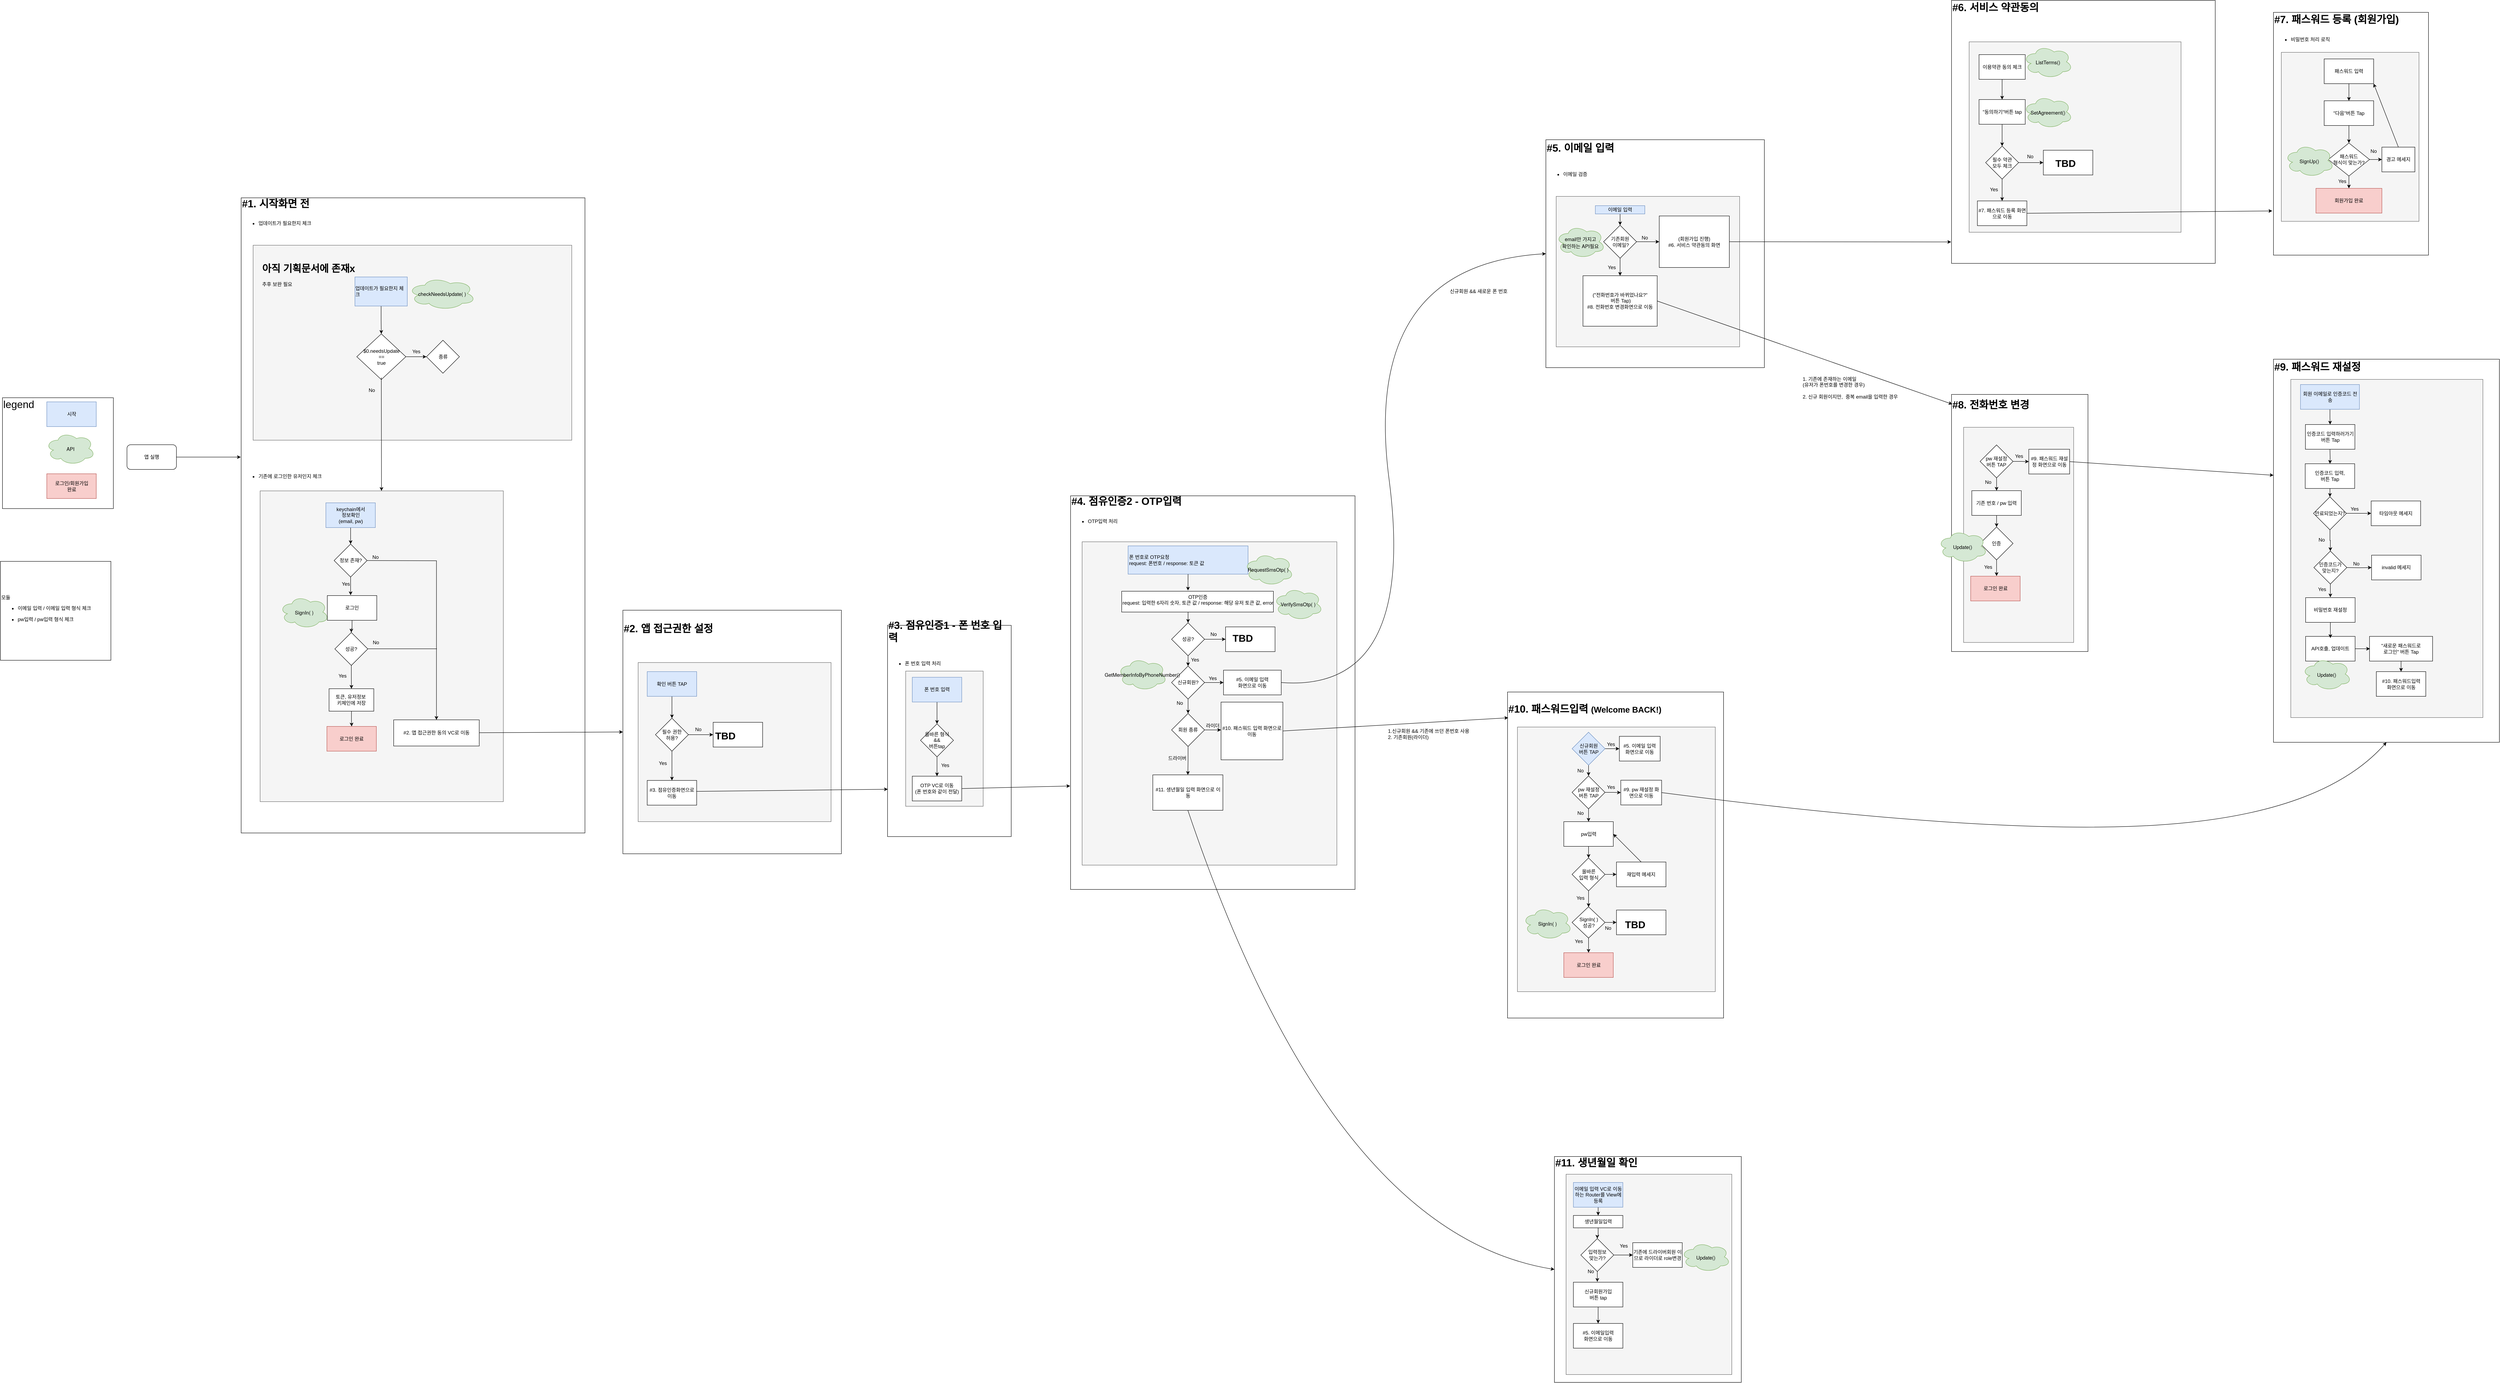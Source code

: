 <mxfile version="14.5.3" type="device"><diagram id="VSdQE1keSBer8eE72Tty" name="Page-1"><mxGraphModel dx="2852" dy="1600" grid="1" gridSize="10" guides="1" tooltips="1" connect="1" arrows="1" fold="1" page="1" pageScale="1" pageWidth="827" pageHeight="1169" math="0" shadow="0"><root><mxCell id="0"/><mxCell id="1" parent="0"/><mxCell id="Cl2VqH8Tk8Uy--tjcapj-1" value="&lt;div&gt;&lt;span style=&quot;font-size: 25px&quot;&gt;&lt;b&gt;#6. 서비스 약관동의&lt;/b&gt;&lt;/span&gt;&lt;/div&gt;&lt;div&gt;&lt;div&gt;&lt;br&gt;&lt;/div&gt;&lt;/div&gt;&lt;div&gt;&lt;br&gt;&lt;/div&gt;&lt;div&gt;&lt;br&gt;&lt;/div&gt;&lt;div&gt;&lt;br&gt;&lt;/div&gt;&lt;div&gt;&lt;br&gt;&lt;/div&gt;&lt;div&gt;&lt;br&gt;&lt;/div&gt;&lt;div&gt;&lt;br&gt;&lt;/div&gt;&lt;div&gt;&lt;br&gt;&lt;/div&gt;&lt;div&gt;&lt;br&gt;&lt;/div&gt;&lt;div&gt;&lt;br&gt;&lt;/div&gt;&lt;div&gt;&lt;br&gt;&lt;/div&gt;&lt;div&gt;&lt;br&gt;&lt;/div&gt;&lt;div&gt;&lt;br&gt;&lt;/div&gt;&lt;div&gt;&lt;br&gt;&lt;/div&gt;&lt;div&gt;&lt;br&gt;&lt;/div&gt;&lt;div&gt;&lt;br&gt;&lt;/div&gt;&lt;div&gt;&lt;br&gt;&lt;/div&gt;&lt;div&gt;&lt;br&gt;&lt;/div&gt;&lt;div&gt;&lt;br&gt;&lt;/div&gt;&lt;div&gt;&lt;br&gt;&lt;/div&gt;&lt;div&gt;&lt;br&gt;&lt;/div&gt;&lt;div&gt;&lt;br&gt;&lt;/div&gt;&lt;div&gt;&lt;br&gt;&lt;/div&gt;&lt;div&gt;&lt;br&gt;&lt;/div&gt;&lt;div&gt;&lt;br&gt;&lt;/div&gt;&lt;div&gt;&lt;br&gt;&lt;/div&gt;&lt;div&gt;&lt;br&gt;&lt;/div&gt;&lt;div&gt;&lt;br&gt;&lt;/div&gt;&lt;div&gt;&lt;br&gt;&lt;/div&gt;&lt;div&gt;&lt;br&gt;&lt;/div&gt;&lt;div&gt;&lt;br&gt;&lt;/div&gt;&lt;div&gt;&lt;br&gt;&lt;/div&gt;&lt;div&gt;&lt;br&gt;&lt;/div&gt;&lt;div&gt;&lt;br&gt;&lt;/div&gt;&lt;div&gt;&lt;br&gt;&lt;/div&gt;&lt;div&gt;&lt;br&gt;&lt;/div&gt;&lt;div&gt;&lt;br&gt;&lt;/div&gt;&lt;div&gt;&lt;br&gt;&lt;/div&gt;&lt;div&gt;&lt;br&gt;&lt;/div&gt;&lt;div&gt;&lt;br&gt;&lt;/div&gt;&lt;div&gt;&lt;br&gt;&lt;/div&gt;&lt;div&gt;&lt;br&gt;&lt;/div&gt;" style="rounded=0;whiteSpace=wrap;html=1;align=left;" parent="1" vertex="1"><mxGeometry x="5013" y="630" width="639.75" height="638" as="geometry"/></mxCell><mxCell id="Cl2VqH8Tk8Uy--tjcapj-2" value="" style="rounded=0;whiteSpace=wrap;html=1;fillColor=#f5f5f5;strokeColor=#666666;fontColor=#333333;" parent="1" vertex="1"><mxGeometry x="5055.75" y="730.5" width="514" height="462" as="geometry"/></mxCell><mxCell id="Cl2VqH8Tk8Uy--tjcapj-3" value="&lt;b&gt;&lt;font style=&quot;font-size: 25px&quot;&gt;#2. 앱 접근권한 설정&lt;/font&gt;&lt;/b&gt;&lt;br&gt;&lt;br&gt;&lt;br&gt;&lt;br&gt;&lt;br&gt;&lt;br&gt;&lt;br&gt;&lt;br&gt;&lt;br&gt;&lt;br&gt;&lt;br&gt;&lt;br&gt;&lt;br&gt;&lt;br&gt;&lt;br&gt;&lt;br&gt;&lt;br&gt;&lt;br&gt;&lt;br&gt;&lt;br&gt;&lt;br&gt;&lt;br&gt;&lt;br&gt;&lt;br&gt;&lt;br&gt;&lt;br&gt;&lt;br&gt;&lt;br&gt;&lt;br&gt;&lt;br&gt;&lt;br&gt;&lt;br&gt;&lt;br&gt;&lt;br&gt;&lt;br&gt;&lt;br&gt;" style="rounded=0;whiteSpace=wrap;html=1;align=left;" parent="1" vertex="1"><mxGeometry x="1790" y="2109.5" width="530" height="591" as="geometry"/></mxCell><mxCell id="Cl2VqH8Tk8Uy--tjcapj-4" value="" style="rounded=0;whiteSpace=wrap;html=1;fillColor=#f5f5f5;strokeColor=#666666;fontColor=#333333;" parent="1" vertex="1"><mxGeometry x="1827" y="2236.5" width="468" height="386" as="geometry"/></mxCell><mxCell id="Cl2VqH8Tk8Uy--tjcapj-5" value="&lt;font style=&quot;font-size: 25px&quot;&gt;legend&lt;br&gt;&lt;br&gt;&lt;br&gt;&lt;br&gt;&lt;br&gt;&lt;br&gt;&lt;br&gt;&lt;br&gt;&lt;br&gt;&lt;/font&gt;" style="whiteSpace=wrap;html=1;aspect=fixed;align=left;" parent="1" vertex="1"><mxGeometry x="285" y="1594" width="269" height="269" as="geometry"/></mxCell><mxCell id="Cl2VqH8Tk8Uy--tjcapj-6" value="&lt;div&gt;&lt;span style=&quot;font-size: 25px&quot;&gt;&lt;b&gt;#8. 전화번호 변경&lt;/b&gt;&lt;/span&gt;&lt;/div&gt;&lt;div&gt;&lt;b&gt;&lt;br&gt;&lt;/b&gt;&lt;/div&gt;&lt;div&gt;&lt;b&gt;&lt;br&gt;&lt;/b&gt;&lt;/div&gt;&lt;div&gt;&lt;b&gt;&lt;br&gt;&lt;/b&gt;&lt;/div&gt;&lt;div&gt;&lt;b&gt;&lt;br&gt;&lt;/b&gt;&lt;/div&gt;&lt;div&gt;&lt;b&gt;&lt;br&gt;&lt;/b&gt;&lt;/div&gt;&lt;div&gt;&lt;b&gt;&lt;br&gt;&lt;/b&gt;&lt;/div&gt;&lt;div&gt;&lt;b&gt;&lt;br&gt;&lt;/b&gt;&lt;/div&gt;&lt;div&gt;&lt;b&gt;&lt;br&gt;&lt;/b&gt;&lt;/div&gt;&lt;div&gt;&lt;b&gt;&lt;br&gt;&lt;/b&gt;&lt;/div&gt;&lt;div&gt;&lt;b&gt;&lt;br&gt;&lt;/b&gt;&lt;/div&gt;&lt;div&gt;&lt;b&gt;&lt;br&gt;&lt;/b&gt;&lt;/div&gt;&lt;div&gt;&lt;b&gt;&lt;br&gt;&lt;/b&gt;&lt;/div&gt;&lt;div&gt;&lt;b&gt;&lt;br&gt;&lt;/b&gt;&lt;/div&gt;&lt;div&gt;&lt;b&gt;&lt;br&gt;&lt;/b&gt;&lt;/div&gt;&lt;div&gt;&lt;b&gt;&lt;br&gt;&lt;/b&gt;&lt;/div&gt;&lt;div&gt;&lt;b&gt;&lt;br&gt;&lt;/b&gt;&lt;/div&gt;&lt;div&gt;&lt;b&gt;&lt;br&gt;&lt;/b&gt;&lt;/div&gt;&lt;div&gt;&lt;b&gt;&lt;br&gt;&lt;/b&gt;&lt;/div&gt;&lt;div&gt;&lt;b&gt;&lt;br&gt;&lt;/b&gt;&lt;/div&gt;&lt;div&gt;&lt;b&gt;&lt;br&gt;&lt;/b&gt;&lt;/div&gt;&lt;div&gt;&lt;b&gt;&lt;br&gt;&lt;/b&gt;&lt;/div&gt;&lt;div&gt;&lt;b&gt;&lt;br&gt;&lt;/b&gt;&lt;/div&gt;&lt;div&gt;&lt;b&gt;&lt;br&gt;&lt;/b&gt;&lt;/div&gt;&lt;div&gt;&lt;b&gt;&lt;br&gt;&lt;/b&gt;&lt;/div&gt;&lt;div&gt;&lt;b&gt;&lt;br&gt;&lt;/b&gt;&lt;/div&gt;&lt;div&gt;&lt;b&gt;&lt;br&gt;&lt;/b&gt;&lt;/div&gt;&lt;div&gt;&lt;b&gt;&lt;br&gt;&lt;/b&gt;&lt;/div&gt;&lt;div&gt;&lt;b&gt;&lt;br&gt;&lt;/b&gt;&lt;/div&gt;&lt;div&gt;&lt;b&gt;&lt;br&gt;&lt;/b&gt;&lt;/div&gt;&lt;div&gt;&lt;b&gt;&lt;br&gt;&lt;/b&gt;&lt;/div&gt;&lt;div&gt;&lt;b&gt;&lt;br&gt;&lt;/b&gt;&lt;/div&gt;&lt;div&gt;&lt;b&gt;&lt;br&gt;&lt;/b&gt;&lt;/div&gt;&lt;div&gt;&lt;b&gt;&lt;br&gt;&lt;/b&gt;&lt;/div&gt;&lt;div&gt;&lt;b&gt;&lt;br&gt;&lt;/b&gt;&lt;/div&gt;&lt;div&gt;&lt;b&gt;&lt;br&gt;&lt;/b&gt;&lt;/div&gt;&lt;div&gt;&lt;b&gt;&lt;br&gt;&lt;/b&gt;&lt;/div&gt;&lt;div&gt;&lt;b&gt;&lt;br&gt;&lt;/b&gt;&lt;/div&gt;&lt;div&gt;&lt;b&gt;&lt;br&gt;&lt;/b&gt;&lt;/div&gt;&lt;div&gt;&lt;b&gt;&lt;br&gt;&lt;/b&gt;&lt;/div&gt;&lt;div&gt;&lt;br&gt;&lt;/div&gt;" style="rounded=0;whiteSpace=wrap;html=1;align=left;" parent="1" vertex="1"><mxGeometry x="5013" y="1586" width="331" height="623.75" as="geometry"/></mxCell><mxCell id="Cl2VqH8Tk8Uy--tjcapj-7" value="" style="rounded=0;whiteSpace=wrap;html=1;fillColor=#f5f5f5;strokeColor=#666666;fontColor=#333333;" parent="1" vertex="1"><mxGeometry x="5042.25" y="1665.75" width="267" height="522" as="geometry"/></mxCell><mxCell id="Cl2VqH8Tk8Uy--tjcapj-8" value="&lt;div&gt;&lt;font style=&quot;font-size: 25px&quot;&gt;&lt;b&gt;#1. 시작화면 전&lt;/b&gt;&lt;/font&gt;&lt;/div&gt;&lt;div&gt;&lt;br&gt;&lt;/div&gt;&lt;div&gt;&lt;ul&gt;&lt;li&gt;업데이트가 필요한지 체크&lt;/li&gt;&lt;/ul&gt;&lt;div&gt;&lt;br&gt;&lt;/div&gt;&lt;div&gt;&lt;br&gt;&lt;/div&gt;&lt;div&gt;&lt;br&gt;&lt;/div&gt;&lt;div&gt;&lt;br&gt;&lt;/div&gt;&lt;div&gt;&lt;br&gt;&lt;/div&gt;&lt;div&gt;&lt;br&gt;&lt;/div&gt;&lt;div&gt;&lt;br&gt;&lt;/div&gt;&lt;div&gt;&lt;br&gt;&lt;/div&gt;&lt;div&gt;&lt;br&gt;&lt;/div&gt;&lt;div&gt;&lt;br&gt;&lt;/div&gt;&lt;div&gt;&lt;br&gt;&lt;/div&gt;&lt;div&gt;&lt;br&gt;&lt;/div&gt;&lt;div&gt;&lt;br&gt;&lt;/div&gt;&lt;div&gt;&lt;br&gt;&lt;/div&gt;&lt;div&gt;&lt;br&gt;&lt;/div&gt;&lt;div&gt;&lt;br&gt;&lt;/div&gt;&lt;div&gt;&lt;br&gt;&lt;/div&gt;&lt;div&gt;&lt;br&gt;&lt;/div&gt;&lt;div&gt;&lt;br&gt;&lt;/div&gt;&lt;div&gt;&lt;br&gt;&lt;/div&gt;&lt;div&gt;&lt;br&gt;&lt;/div&gt;&lt;div&gt;&lt;br&gt;&lt;/div&gt;&lt;div&gt;&lt;br&gt;&lt;/div&gt;&lt;div&gt;&lt;br&gt;&lt;/div&gt;&lt;div&gt;&lt;br&gt;&lt;/div&gt;&lt;div&gt;&lt;br&gt;&lt;/div&gt;&lt;div&gt;&lt;br&gt;&lt;/div&gt;&lt;div&gt;&lt;br&gt;&lt;/div&gt;&lt;div&gt;&lt;br&gt;&lt;/div&gt;&lt;div&gt;&lt;br&gt;&lt;/div&gt;&lt;div&gt;&lt;br&gt;&lt;/div&gt;&lt;div&gt;&lt;br&gt;&lt;/div&gt;&lt;div&gt;&lt;br&gt;&lt;/div&gt;&lt;div&gt;&lt;br&gt;&lt;/div&gt;&lt;div&gt;&lt;br&gt;&lt;/div&gt;&lt;div&gt;&lt;br&gt;&lt;/div&gt;&lt;div&gt;&lt;br&gt;&lt;/div&gt;&lt;div&gt;&lt;br&gt;&lt;/div&gt;&lt;div&gt;&lt;br&gt;&lt;/div&gt;&lt;div&gt;&lt;br&gt;&lt;/div&gt;&lt;ul&gt;&lt;li&gt;기존에 로그인한 유저인지 체크&lt;/li&gt;&lt;/ul&gt;&lt;/div&gt;&lt;div&gt;&lt;br&gt;&lt;/div&gt;&lt;div&gt;&lt;br&gt;&lt;/div&gt;&lt;div&gt;&lt;br&gt;&lt;/div&gt;&lt;div&gt;&lt;br&gt;&lt;/div&gt;&lt;div&gt;&lt;br&gt;&lt;/div&gt;&lt;div&gt;&lt;br&gt;&lt;/div&gt;&lt;div&gt;&lt;br&gt;&lt;/div&gt;&lt;div&gt;&lt;br&gt;&lt;/div&gt;&lt;div&gt;&lt;br&gt;&lt;/div&gt;&lt;div&gt;&lt;br&gt;&lt;/div&gt;&lt;div&gt;&lt;br&gt;&lt;/div&gt;&lt;div&gt;&lt;br&gt;&lt;/div&gt;&lt;div&gt;&lt;br&gt;&lt;/div&gt;&lt;div&gt;&lt;br&gt;&lt;/div&gt;&lt;div&gt;&lt;br&gt;&lt;/div&gt;&lt;div&gt;&lt;br&gt;&lt;/div&gt;&lt;div&gt;&lt;br&gt;&lt;/div&gt;&lt;div&gt;&lt;br&gt;&lt;/div&gt;&lt;div&gt;&lt;br&gt;&lt;/div&gt;&lt;div&gt;&lt;br&gt;&lt;/div&gt;&lt;div&gt;&lt;br&gt;&lt;/div&gt;&lt;div&gt;&lt;br&gt;&lt;/div&gt;&lt;div&gt;&lt;br&gt;&lt;/div&gt;&lt;div&gt;&lt;br&gt;&lt;/div&gt;&lt;div&gt;&lt;br&gt;&lt;/div&gt;&lt;div&gt;&lt;br&gt;&lt;/div&gt;&lt;div&gt;&lt;br&gt;&lt;/div&gt;&lt;div&gt;&lt;br&gt;&lt;/div&gt;&lt;div&gt;&lt;br&gt;&lt;/div&gt;&lt;div&gt;&lt;br&gt;&lt;/div&gt;&lt;div&gt;&lt;br&gt;&lt;/div&gt;&lt;div&gt;&lt;br&gt;&lt;/div&gt;&lt;div&gt;&lt;br&gt;&lt;/div&gt;&lt;div&gt;&lt;br&gt;&lt;/div&gt;&lt;div&gt;&lt;br&gt;&lt;/div&gt;&lt;div&gt;&lt;br&gt;&lt;/div&gt;&lt;div&gt;&lt;br&gt;&lt;/div&gt;&lt;div&gt;&lt;br&gt;&lt;/div&gt;&lt;div&gt;&lt;br&gt;&lt;/div&gt;&lt;div&gt;&lt;br&gt;&lt;/div&gt;&lt;div&gt;&lt;br&gt;&lt;/div&gt;&lt;div&gt;&lt;br&gt;&lt;/div&gt;&lt;div&gt;&lt;br&gt;&lt;/div&gt;&lt;div&gt;&lt;br&gt;&lt;/div&gt;&lt;div&gt;&lt;br&gt;&lt;/div&gt;&lt;div&gt;&lt;br&gt;&lt;/div&gt;&lt;div&gt;&lt;br&gt;&lt;/div&gt;&lt;div&gt;&lt;br&gt;&lt;/div&gt;&lt;div&gt;&lt;br&gt;&lt;/div&gt;&lt;div&gt;&lt;br&gt;&lt;/div&gt;&lt;div&gt;&lt;br&gt;&lt;/div&gt;&lt;div&gt;&lt;br&gt;&lt;/div&gt;&lt;div&gt;&lt;br&gt;&lt;/div&gt;&lt;div&gt;&lt;br&gt;&lt;/div&gt;&lt;div&gt;&lt;br&gt;&lt;/div&gt;&lt;div&gt;&lt;br&gt;&lt;/div&gt;&lt;div&gt;&lt;br&gt;&lt;/div&gt;&lt;div&gt;&lt;br&gt;&lt;/div&gt;&lt;div&gt;&lt;br&gt;&lt;/div&gt;" style="rounded=0;whiteSpace=wrap;html=1;align=left;" parent="1" vertex="1"><mxGeometry x="864" y="1109" width="834" height="1541" as="geometry"/></mxCell><mxCell id="Cl2VqH8Tk8Uy--tjcapj-9" value="" style="rounded=0;whiteSpace=wrap;html=1;fillColor=#f5f5f5;strokeColor=#666666;fontColor=#333333;" parent="1" vertex="1"><mxGeometry x="910" y="1820" width="590" height="754" as="geometry"/></mxCell><mxCell id="Cl2VqH8Tk8Uy--tjcapj-10" value="&lt;div&gt;&lt;b&gt;&lt;span style=&quot;font-size: 25px&quot;&gt;#10. 패스워드입력 &lt;/span&gt;&lt;font style=&quot;font-size: 20px&quot;&gt;(Welcome BACK!)&lt;/font&gt;&lt;/b&gt;&lt;/div&gt;&lt;div&gt;&lt;b&gt;&lt;font style=&quot;font-size: 20px&quot;&gt;&lt;br&gt;&lt;/font&gt;&lt;/b&gt;&lt;/div&gt;&lt;div&gt;&lt;b&gt;&lt;font style=&quot;font-size: 20px&quot;&gt;&lt;br&gt;&lt;/font&gt;&lt;/b&gt;&lt;/div&gt;&lt;div&gt;&lt;b&gt;&lt;font style=&quot;font-size: 20px&quot;&gt;&lt;br&gt;&lt;/font&gt;&lt;/b&gt;&lt;/div&gt;&lt;div&gt;&lt;b&gt;&lt;font style=&quot;font-size: 20px&quot;&gt;&lt;br&gt;&lt;/font&gt;&lt;/b&gt;&lt;/div&gt;&lt;div&gt;&lt;b&gt;&lt;font style=&quot;font-size: 20px&quot;&gt;&lt;br&gt;&lt;/font&gt;&lt;/b&gt;&lt;/div&gt;&lt;div&gt;&lt;b&gt;&lt;font style=&quot;font-size: 20px&quot;&gt;&lt;br&gt;&lt;/font&gt;&lt;/b&gt;&lt;/div&gt;&lt;div&gt;&lt;b&gt;&lt;font style=&quot;font-size: 20px&quot;&gt;&lt;br&gt;&lt;/font&gt;&lt;/b&gt;&lt;/div&gt;&lt;div&gt;&lt;b&gt;&lt;font style=&quot;font-size: 20px&quot;&gt;&lt;br&gt;&lt;/font&gt;&lt;/b&gt;&lt;/div&gt;&lt;div&gt;&lt;b&gt;&lt;font style=&quot;font-size: 20px&quot;&gt;&lt;br&gt;&lt;/font&gt;&lt;/b&gt;&lt;/div&gt;&lt;div&gt;&lt;b&gt;&lt;font style=&quot;font-size: 20px&quot;&gt;&lt;br&gt;&lt;/font&gt;&lt;/b&gt;&lt;/div&gt;&lt;div&gt;&lt;b&gt;&lt;font style=&quot;font-size: 20px&quot;&gt;&lt;br&gt;&lt;/font&gt;&lt;/b&gt;&lt;/div&gt;&lt;div&gt;&lt;b&gt;&lt;font style=&quot;font-size: 20px&quot;&gt;&lt;br&gt;&lt;/font&gt;&lt;/b&gt;&lt;/div&gt;&lt;div&gt;&lt;b&gt;&lt;font style=&quot;font-size: 20px&quot;&gt;&lt;br&gt;&lt;/font&gt;&lt;/b&gt;&lt;/div&gt;&lt;div&gt;&lt;b&gt;&lt;font style=&quot;font-size: 20px&quot;&gt;&lt;br&gt;&lt;/font&gt;&lt;/b&gt;&lt;/div&gt;&lt;div&gt;&lt;b&gt;&lt;font style=&quot;font-size: 20px&quot;&gt;&lt;br&gt;&lt;/font&gt;&lt;/b&gt;&lt;/div&gt;&lt;div&gt;&lt;b&gt;&lt;font style=&quot;font-size: 20px&quot;&gt;&lt;br&gt;&lt;/font&gt;&lt;/b&gt;&lt;/div&gt;&lt;div&gt;&lt;b&gt;&lt;font style=&quot;font-size: 20px&quot;&gt;&lt;br&gt;&lt;/font&gt;&lt;/b&gt;&lt;/div&gt;&lt;div&gt;&lt;b&gt;&lt;font style=&quot;font-size: 20px&quot;&gt;&lt;br&gt;&lt;/font&gt;&lt;/b&gt;&lt;/div&gt;&lt;div&gt;&lt;b&gt;&lt;font style=&quot;font-size: 20px&quot;&gt;&lt;br&gt;&lt;/font&gt;&lt;/b&gt;&lt;/div&gt;&lt;div&gt;&lt;b&gt;&lt;font style=&quot;font-size: 20px&quot;&gt;&lt;br&gt;&lt;/font&gt;&lt;/b&gt;&lt;/div&gt;&lt;div&gt;&lt;b&gt;&lt;font style=&quot;font-size: 20px&quot;&gt;&lt;br&gt;&lt;/font&gt;&lt;/b&gt;&lt;/div&gt;&lt;div&gt;&lt;b&gt;&lt;font style=&quot;font-size: 20px&quot;&gt;&lt;br&gt;&lt;/font&gt;&lt;/b&gt;&lt;/div&gt;&lt;div&gt;&lt;b&gt;&lt;font style=&quot;font-size: 20px&quot;&gt;&lt;br&gt;&lt;/font&gt;&lt;/b&gt;&lt;/div&gt;&lt;div&gt;&lt;b&gt;&lt;font style=&quot;font-size: 20px&quot;&gt;&lt;br&gt;&lt;/font&gt;&lt;/b&gt;&lt;/div&gt;&lt;div&gt;&lt;b&gt;&lt;font style=&quot;font-size: 20px&quot;&gt;&lt;br&gt;&lt;/font&gt;&lt;/b&gt;&lt;/div&gt;&lt;div&gt;&lt;b&gt;&lt;font style=&quot;font-size: 20px&quot;&gt;&lt;br&gt;&lt;/font&gt;&lt;/b&gt;&lt;/div&gt;&lt;div&gt;&lt;b&gt;&lt;font style=&quot;font-size: 20px&quot;&gt;&lt;br&gt;&lt;/font&gt;&lt;/b&gt;&lt;/div&gt;&lt;div&gt;&lt;b&gt;&lt;font style=&quot;font-size: 20px&quot;&gt;&lt;br&gt;&lt;/font&gt;&lt;/b&gt;&lt;/div&gt;&lt;div&gt;&lt;b&gt;&lt;font style=&quot;font-size: 20px&quot;&gt;&lt;br&gt;&lt;/font&gt;&lt;/b&gt;&lt;/div&gt;&lt;div&gt;&lt;br&gt;&lt;/div&gt;" style="rounded=0;whiteSpace=wrap;html=1;align=left;" parent="1" vertex="1"><mxGeometry x="3936" y="2308" width="524" height="791" as="geometry"/></mxCell><mxCell id="Cl2VqH8Tk8Uy--tjcapj-11" value="&lt;b&gt;&lt;font style=&quot;font-size: 25px&quot;&gt;#9. 패스워드 재설정&lt;/font&gt;&lt;br&gt;&lt;br&gt;&lt;br&gt;&lt;/b&gt;&lt;div&gt;&lt;b&gt;&lt;br&gt;&lt;/b&gt;&lt;/div&gt;&lt;div&gt;&lt;b&gt;&lt;br&gt;&lt;/b&gt;&lt;/div&gt;&lt;div&gt;&lt;b&gt;&lt;br&gt;&lt;/b&gt;&lt;/div&gt;&lt;div&gt;&lt;b&gt;&lt;br&gt;&lt;/b&gt;&lt;/div&gt;&lt;div&gt;&lt;b&gt;&lt;br&gt;&lt;/b&gt;&lt;/div&gt;&lt;div&gt;&lt;b&gt;&lt;br&gt;&lt;/b&gt;&lt;/div&gt;&lt;div&gt;&lt;b&gt;&lt;br&gt;&lt;/b&gt;&lt;/div&gt;&lt;div&gt;&lt;b&gt;&lt;br&gt;&lt;/b&gt;&lt;/div&gt;&lt;div&gt;&lt;b&gt;&lt;br&gt;&lt;/b&gt;&lt;/div&gt;&lt;div&gt;&lt;b&gt;&lt;br&gt;&lt;/b&gt;&lt;/div&gt;&lt;div&gt;&lt;b&gt;&lt;br&gt;&lt;/b&gt;&lt;/div&gt;&lt;div&gt;&lt;b&gt;&lt;br&gt;&lt;/b&gt;&lt;/div&gt;&lt;div&gt;&lt;b&gt;&lt;br&gt;&lt;/b&gt;&lt;/div&gt;&lt;div&gt;&lt;b&gt;&lt;br&gt;&lt;/b&gt;&lt;/div&gt;&lt;div&gt;&lt;b&gt;&lt;br&gt;&lt;/b&gt;&lt;/div&gt;&lt;div&gt;&lt;b&gt;&lt;br&gt;&lt;/b&gt;&lt;/div&gt;&lt;div&gt;&lt;b&gt;&lt;br&gt;&lt;/b&gt;&lt;/div&gt;&lt;div&gt;&lt;b&gt;&lt;br&gt;&lt;/b&gt;&lt;/div&gt;&lt;b&gt;&lt;br&gt;&lt;br&gt;&lt;br&gt;&lt;br&gt;&lt;br&gt;&lt;br&gt;&lt;br&gt;&lt;br&gt;&lt;br&gt;&lt;br&gt;&lt;br&gt;&lt;br&gt;&lt;br&gt;&lt;br&gt;&lt;br&gt;&lt;br&gt;&lt;br&gt;&lt;/b&gt;&lt;div&gt;&lt;b&gt;&lt;br&gt;&lt;/b&gt;&lt;/div&gt;&lt;div&gt;&lt;b&gt;&lt;br&gt;&lt;/b&gt;&lt;/div&gt;&lt;div&gt;&lt;b&gt;&lt;br&gt;&lt;/b&gt;&lt;/div&gt;&lt;div&gt;&lt;b&gt;&lt;br&gt;&lt;/b&gt;&lt;/div&gt;&lt;div&gt;&lt;b&gt;&lt;br&gt;&lt;/b&gt;&lt;/div&gt;&lt;div&gt;&lt;b&gt;&lt;br&gt;&lt;/b&gt;&lt;/div&gt;&lt;div&gt;&lt;b&gt;&lt;br&gt;&lt;/b&gt;&lt;/div&gt;&lt;div&gt;&lt;b&gt;&lt;br&gt;&lt;/b&gt;&lt;/div&gt;&lt;div&gt;&lt;b&gt;&lt;br&gt;&lt;/b&gt;&lt;/div&gt;&lt;div&gt;&lt;b&gt;&lt;br&gt;&lt;/b&gt;&lt;/div&gt;&lt;div&gt;&lt;b&gt;&lt;br&gt;&lt;/b&gt;&lt;/div&gt;&lt;div&gt;&lt;b&gt;&lt;br&gt;&lt;/b&gt;&lt;/div&gt;&lt;div&gt;&lt;b&gt;&lt;br&gt;&lt;/b&gt;&lt;/div&gt;&lt;div&gt;&lt;b&gt;&lt;br&gt;&lt;/b&gt;&lt;/div&gt;&lt;div&gt;&lt;b&gt;&lt;br&gt;&lt;/b&gt;&lt;/div&gt;&lt;div&gt;&lt;b&gt;&lt;br&gt;&lt;/b&gt;&lt;/div&gt;&lt;div&gt;&lt;b&gt;&lt;br&gt;&lt;/b&gt;&lt;/div&gt;&lt;div&gt;&lt;br&gt;&lt;/div&gt;&lt;div&gt;&lt;br&gt;&lt;/div&gt;&lt;div&gt;&lt;br&gt;&lt;/div&gt;&lt;div&gt;&lt;br&gt;&lt;/div&gt;&lt;div&gt;&lt;br&gt;&lt;/div&gt;&lt;div&gt;&lt;br&gt;&lt;/div&gt;&lt;div&gt;&lt;br&gt;&lt;/div&gt;&lt;div&gt;&lt;br&gt;&lt;/div&gt;" style="rounded=0;whiteSpace=wrap;html=1;align=left;" parent="1" vertex="1"><mxGeometry x="5794" y="1500.5" width="548" height="929.5" as="geometry"/></mxCell><mxCell id="Cl2VqH8Tk8Uy--tjcapj-12" value="&lt;div&gt;&lt;b&gt;&lt;font style=&quot;font-size: 25px&quot;&gt;#4. 점유인증2 - OTP입력&lt;/font&gt;&lt;/b&gt;&lt;/div&gt;&lt;div&gt;&lt;br&gt;&lt;/div&gt;&lt;div&gt;&lt;ul&gt;&lt;li&gt;OTP입력 처리&lt;br&gt;&lt;/li&gt;&lt;/ul&gt;&lt;div&gt;&lt;br&gt;&lt;/div&gt;&lt;div&gt;&lt;br&gt;&lt;/div&gt;&lt;div&gt;&lt;br&gt;&lt;/div&gt;&lt;div&gt;&lt;br&gt;&lt;/div&gt;&lt;div&gt;&lt;br&gt;&lt;/div&gt;&lt;div&gt;&lt;br&gt;&lt;/div&gt;&lt;div&gt;&lt;br&gt;&lt;/div&gt;&lt;div&gt;&lt;br&gt;&lt;/div&gt;&lt;div&gt;&lt;br&gt;&lt;/div&gt;&lt;div&gt;&lt;br&gt;&lt;/div&gt;&lt;div&gt;&lt;br&gt;&lt;/div&gt;&lt;div&gt;&lt;br&gt;&lt;/div&gt;&lt;div&gt;&lt;br&gt;&lt;/div&gt;&lt;div&gt;&lt;br&gt;&lt;/div&gt;&lt;div&gt;&lt;br&gt;&lt;/div&gt;&lt;div&gt;&lt;br&gt;&lt;/div&gt;&lt;div&gt;&lt;br&gt;&lt;/div&gt;&lt;div&gt;&lt;br&gt;&lt;/div&gt;&lt;div&gt;&lt;br&gt;&lt;/div&gt;&lt;div&gt;&lt;br&gt;&lt;/div&gt;&lt;div&gt;&lt;br&gt;&lt;/div&gt;&lt;div&gt;&lt;br&gt;&lt;/div&gt;&lt;div&gt;&lt;br&gt;&lt;/div&gt;&lt;div&gt;&lt;br&gt;&lt;/div&gt;&lt;div&gt;&lt;br&gt;&lt;/div&gt;&lt;div&gt;&lt;br&gt;&lt;/div&gt;&lt;div&gt;&lt;br&gt;&lt;/div&gt;&lt;div&gt;&lt;br&gt;&lt;/div&gt;&lt;div&gt;&lt;br&gt;&lt;/div&gt;&lt;div&gt;&lt;br&gt;&lt;/div&gt;&lt;div&gt;&lt;br&gt;&lt;/div&gt;&lt;div&gt;&lt;br&gt;&lt;/div&gt;&lt;div&gt;&lt;br&gt;&lt;/div&gt;&lt;div&gt;&lt;br&gt;&lt;/div&gt;&lt;div&gt;&lt;br&gt;&lt;/div&gt;&lt;div&gt;&lt;br&gt;&lt;/div&gt;&lt;div&gt;&lt;br&gt;&lt;/div&gt;&lt;div&gt;&lt;br&gt;&lt;/div&gt;&lt;div&gt;&lt;br&gt;&lt;/div&gt;&lt;div&gt;&lt;br&gt;&lt;/div&gt;&lt;div&gt;&lt;br&gt;&lt;/div&gt;&lt;div&gt;&lt;br&gt;&lt;/div&gt;&lt;div&gt;&lt;br&gt;&lt;/div&gt;&lt;div&gt;&lt;br&gt;&lt;/div&gt;&lt;/div&gt;&lt;div&gt;&lt;br&gt;&lt;/div&gt;&lt;div&gt;&lt;br&gt;&lt;/div&gt;&lt;div&gt;&lt;br&gt;&lt;/div&gt;&lt;div&gt;&lt;br&gt;&lt;/div&gt;&lt;div&gt;&lt;br&gt;&lt;/div&gt;&lt;div&gt;&lt;br&gt;&lt;/div&gt;&lt;div&gt;&lt;br&gt;&lt;/div&gt;&lt;div&gt;&lt;br&gt;&lt;/div&gt;&lt;div&gt;&lt;br&gt;&lt;/div&gt;&lt;div&gt;&lt;br&gt;&lt;/div&gt;&lt;div&gt;&lt;br&gt;&lt;/div&gt;&lt;div&gt;&lt;br&gt;&lt;/div&gt;&lt;div&gt;&lt;br&gt;&lt;/div&gt;&lt;div&gt;&lt;br&gt;&lt;/div&gt;&lt;div&gt;&lt;br&gt;&lt;/div&gt;&lt;div&gt;&lt;br&gt;&lt;/div&gt;&lt;div&gt;&lt;br&gt;&lt;/div&gt;" style="rounded=0;whiteSpace=wrap;html=1;align=left;" parent="1" vertex="1"><mxGeometry x="2876" y="1832" width="690" height="955" as="geometry"/></mxCell><mxCell id="Cl2VqH8Tk8Uy--tjcapj-13" value="" style="rounded=0;whiteSpace=wrap;html=1;fillColor=#f5f5f5;strokeColor=#666666;fontColor=#333333;" parent="1" vertex="1"><mxGeometry x="2904" y="1943.5" width="618" height="784.5" as="geometry"/></mxCell><mxCell id="Cl2VqH8Tk8Uy--tjcapj-14" value="&lt;div&gt;&lt;span style=&quot;font-size: 25px&quot;&gt;&lt;b&gt;#11. 생년월일 확인&lt;/b&gt;&lt;/span&gt;&lt;/div&gt;&lt;div&gt;&lt;b&gt;&lt;br&gt;&lt;/b&gt;&lt;/div&gt;&lt;div&gt;&lt;b&gt;&lt;br&gt;&lt;/b&gt;&lt;/div&gt;&lt;div&gt;&lt;b&gt;&lt;br&gt;&lt;/b&gt;&lt;/div&gt;&lt;div&gt;&lt;b&gt;&lt;br&gt;&lt;/b&gt;&lt;/div&gt;&lt;div&gt;&lt;b&gt;&lt;br&gt;&lt;/b&gt;&lt;/div&gt;&lt;div&gt;&lt;b&gt;&lt;br&gt;&lt;/b&gt;&lt;/div&gt;&lt;div&gt;&lt;b&gt;&lt;br&gt;&lt;/b&gt;&lt;/div&gt;&lt;div&gt;&lt;b&gt;&lt;br&gt;&lt;/b&gt;&lt;/div&gt;&lt;div&gt;&lt;b&gt;&lt;br&gt;&lt;/b&gt;&lt;/div&gt;&lt;div&gt;&lt;b&gt;&lt;br&gt;&lt;/b&gt;&lt;/div&gt;&lt;div&gt;&lt;b&gt;&lt;br&gt;&lt;/b&gt;&lt;/div&gt;&lt;div&gt;&lt;b&gt;&lt;br&gt;&lt;/b&gt;&lt;/div&gt;&lt;div&gt;&lt;b&gt;&lt;br&gt;&lt;/b&gt;&lt;/div&gt;&lt;div&gt;&lt;b&gt;&lt;br&gt;&lt;br&gt;&lt;br&gt;&lt;br&gt;&lt;br&gt;&lt;br&gt;&lt;br&gt;&lt;br&gt;&lt;br&gt;&lt;br&gt;&lt;br&gt;&lt;br&gt;&lt;br&gt;&lt;br&gt;&lt;br&gt;&lt;br&gt;&lt;br&gt;&lt;br&gt;&lt;/b&gt;&lt;/div&gt;&lt;div&gt;&lt;b&gt;&lt;br&gt;&lt;/b&gt;&lt;/div&gt;&lt;div&gt;&lt;b&gt;&lt;br&gt;&lt;/b&gt;&lt;/div&gt;&lt;div&gt;&lt;b&gt;&lt;br&gt;&lt;/b&gt;&lt;/div&gt;&lt;div&gt;&lt;b&gt;&lt;br&gt;&lt;/b&gt;&lt;/div&gt;&lt;div&gt;&lt;br&gt;&lt;/div&gt;" style="rounded=0;whiteSpace=wrap;html=1;align=left;" parent="1" vertex="1"><mxGeometry x="4049.75" y="3435" width="453.25" height="548" as="geometry"/></mxCell><mxCell id="Cl2VqH8Tk8Uy--tjcapj-15" value="" style="rounded=0;whiteSpace=wrap;html=1;fillColor=#f5f5f5;strokeColor=#666666;fontColor=#333333;" parent="1" vertex="1"><mxGeometry x="4078" y="3478" width="402" height="486" as="geometry"/></mxCell><mxCell id="Cl2VqH8Tk8Uy--tjcapj-16" value="&lt;div&gt;&lt;span style=&quot;font-size: 25px&quot;&gt;&lt;b&gt;#7. 패스워드 등록 (회원가입)&lt;/b&gt;&lt;/span&gt;&lt;/div&gt;&lt;div&gt;&lt;br&gt;&lt;/div&gt;&lt;div&gt;&lt;ul&gt;&lt;li&gt;비밀번호 처리 로직&lt;/li&gt;&lt;/ul&gt;&lt;div&gt;&lt;br&gt;&lt;/div&gt;&lt;div&gt;&lt;br&gt;&lt;/div&gt;&lt;div&gt;&lt;br&gt;&lt;/div&gt;&lt;div&gt;&lt;br&gt;&lt;/div&gt;&lt;div&gt;&lt;br&gt;&lt;/div&gt;&lt;div&gt;&lt;br&gt;&lt;/div&gt;&lt;div&gt;&lt;br&gt;&lt;/div&gt;&lt;div&gt;&lt;br&gt;&lt;/div&gt;&lt;div&gt;&lt;br&gt;&lt;/div&gt;&lt;div&gt;&lt;br&gt;&lt;/div&gt;&lt;div&gt;&lt;br&gt;&lt;/div&gt;&lt;div&gt;&lt;br&gt;&lt;/div&gt;&lt;div&gt;&lt;br&gt;&lt;/div&gt;&lt;div&gt;&lt;br&gt;&lt;/div&gt;&lt;div&gt;&lt;br&gt;&lt;/div&gt;&lt;div&gt;&lt;br&gt;&lt;/div&gt;&lt;div&gt;&lt;br&gt;&lt;/div&gt;&lt;div&gt;&lt;br&gt;&lt;/div&gt;&lt;div&gt;&lt;br&gt;&lt;/div&gt;&lt;div&gt;&lt;br&gt;&lt;/div&gt;&lt;div&gt;&lt;br&gt;&lt;/div&gt;&lt;div&gt;&lt;br&gt;&lt;/div&gt;&lt;div&gt;&lt;br&gt;&lt;/div&gt;&lt;div&gt;&lt;br&gt;&lt;/div&gt;&lt;div&gt;&lt;br&gt;&lt;/div&gt;&lt;div&gt;&lt;br&gt;&lt;/div&gt;&lt;div&gt;&lt;br&gt;&lt;/div&gt;&lt;div&gt;&lt;br&gt;&lt;/div&gt;&lt;div&gt;&lt;br&gt;&lt;/div&gt;&lt;div&gt;&lt;br&gt;&lt;/div&gt;&lt;div&gt;&lt;br&gt;&lt;/div&gt;&lt;div&gt;&lt;br&gt;&lt;/div&gt;&lt;div&gt;&lt;br&gt;&lt;/div&gt;&lt;div&gt;&lt;br&gt;&lt;/div&gt;&lt;div&gt;&lt;br&gt;&lt;/div&gt;&lt;/div&gt;" style="whiteSpace=wrap;html=1;rounded=0;align=left;" parent="1" vertex="1"><mxGeometry x="5794" y="659" width="376" height="589" as="geometry"/></mxCell><mxCell id="Cl2VqH8Tk8Uy--tjcapj-17" value="" style="rounded=0;whiteSpace=wrap;html=1;fillColor=#f5f5f5;strokeColor=#666666;fontColor=#333333;" parent="1" vertex="1"><mxGeometry x="5813" y="756" width="334" height="410" as="geometry"/></mxCell><mxCell id="Cl2VqH8Tk8Uy--tjcapj-18" value="&lt;div style=&quot;font-size: 25px&quot;&gt;&lt;b&gt;#5. 이메일 입력&lt;/b&gt;&lt;/div&gt;&lt;div style=&quot;font-size: 25px&quot;&gt;&lt;br&gt;&lt;/div&gt;&lt;div&gt;&lt;ul&gt;&lt;li&gt;이메일 검증&lt;/li&gt;&lt;/ul&gt;&lt;div&gt;&lt;br&gt;&lt;/div&gt;&lt;div&gt;&lt;br&gt;&lt;/div&gt;&lt;div&gt;&lt;br&gt;&lt;/div&gt;&lt;div&gt;&lt;br&gt;&lt;/div&gt;&lt;div&gt;&lt;br&gt;&lt;/div&gt;&lt;div&gt;&lt;br&gt;&lt;/div&gt;&lt;div&gt;&lt;br&gt;&lt;/div&gt;&lt;div&gt;&lt;br&gt;&lt;/div&gt;&lt;div&gt;&lt;br&gt;&lt;/div&gt;&lt;div&gt;&lt;br&gt;&lt;/div&gt;&lt;div&gt;&lt;br&gt;&lt;/div&gt;&lt;div&gt;&lt;br&gt;&lt;/div&gt;&lt;div&gt;&lt;br&gt;&lt;/div&gt;&lt;div&gt;&lt;br&gt;&lt;/div&gt;&lt;div&gt;&lt;br&gt;&lt;/div&gt;&lt;div&gt;&lt;br&gt;&lt;/div&gt;&lt;div&gt;&lt;br&gt;&lt;/div&gt;&lt;div&gt;&lt;br&gt;&lt;/div&gt;&lt;div&gt;&lt;br&gt;&lt;/div&gt;&lt;div&gt;&lt;br&gt;&lt;/div&gt;&lt;div&gt;&lt;br&gt;&lt;/div&gt;&lt;div&gt;&lt;br&gt;&lt;/div&gt;&lt;div&gt;&lt;br&gt;&lt;/div&gt;&lt;div&gt;&lt;br&gt;&lt;/div&gt;&lt;div&gt;&lt;br&gt;&lt;/div&gt;&lt;div&gt;&lt;br&gt;&lt;/div&gt;&lt;div&gt;&lt;br&gt;&lt;/div&gt;&lt;div&gt;&lt;br&gt;&lt;/div&gt;&lt;div&gt;&lt;br&gt;&lt;/div&gt;&lt;div&gt;&lt;br&gt;&lt;/div&gt;&lt;div&gt;&lt;br&gt;&lt;/div&gt;&lt;/div&gt;" style="whiteSpace=wrap;html=1;rounded=0;align=left;" parent="1" vertex="1"><mxGeometry x="4029" y="968" width="530" height="553" as="geometry"/></mxCell><mxCell id="Cl2VqH8Tk8Uy--tjcapj-19" value="" style="rounded=0;whiteSpace=wrap;html=1;fillColor=#f5f5f5;strokeColor=#666666;fontColor=#333333;" parent="1" vertex="1"><mxGeometry x="4054" y="1105.5" width="445" height="365" as="geometry"/></mxCell><mxCell id="Cl2VqH8Tk8Uy--tjcapj-20" value="" style="edgeStyle=orthogonalEdgeStyle;rounded=0;orthogonalLoop=1;jettySize=auto;html=1;" parent="1" source="Cl2VqH8Tk8Uy--tjcapj-21" edge="1"><mxGeometry relative="1" as="geometry"><mxPoint x="863" y="1738.0" as="targetPoint"/></mxGeometry></mxCell><mxCell id="Cl2VqH8Tk8Uy--tjcapj-21" value="앱 실행&lt;br&gt;" style="rounded=1;whiteSpace=wrap;html=1;" parent="1" vertex="1"><mxGeometry x="587" y="1708" width="120" height="60" as="geometry"/></mxCell><mxCell id="Cl2VqH8Tk8Uy--tjcapj-22" value="신규회원 &amp;amp;&amp;amp; 새로운 폰 번호" style="text;html=1;strokeColor=none;fillColor=none;align=center;verticalAlign=middle;whiteSpace=wrap;rounded=0;" parent="1" vertex="1"><mxGeometry x="3786" y="1326.25" width="160" height="20" as="geometry"/></mxCell><mxCell id="Cl2VqH8Tk8Uy--tjcapj-23" value="" style="edgeStyle=orthogonalEdgeStyle;rounded=0;orthogonalLoop=1;jettySize=auto;html=1;" parent="1" source="Cl2VqH8Tk8Uy--tjcapj-24" target="Cl2VqH8Tk8Uy--tjcapj-27" edge="1"><mxGeometry relative="1" as="geometry"/></mxCell><mxCell id="Cl2VqH8Tk8Uy--tjcapj-24" value="이메일 입력" style="rounded=0;whiteSpace=wrap;html=1;fillColor=#dae8fc;strokeColor=#6c8ebf;" parent="1" vertex="1"><mxGeometry x="4149" y="1128" width="120" height="20" as="geometry"/></mxCell><mxCell id="Cl2VqH8Tk8Uy--tjcapj-25" value="" style="edgeStyle=orthogonalEdgeStyle;rounded=0;orthogonalLoop=1;jettySize=auto;html=1;" parent="1" source="Cl2VqH8Tk8Uy--tjcapj-27" target="Cl2VqH8Tk8Uy--tjcapj-28" edge="1"><mxGeometry relative="1" as="geometry"/></mxCell><mxCell id="Cl2VqH8Tk8Uy--tjcapj-26" value="" style="edgeStyle=orthogonalEdgeStyle;rounded=0;orthogonalLoop=1;jettySize=auto;html=1;" parent="1" source="Cl2VqH8Tk8Uy--tjcapj-27" target="Cl2VqH8Tk8Uy--tjcapj-30" edge="1"><mxGeometry relative="1" as="geometry"/></mxCell><mxCell id="Cl2VqH8Tk8Uy--tjcapj-27" value="기존회원&lt;br&gt;&amp;nbsp;이메일?" style="rhombus;whiteSpace=wrap;html=1;rounded=0;" parent="1" vertex="1"><mxGeometry x="4169" y="1175.5" width="80" height="80" as="geometry"/></mxCell><mxCell id="Cl2VqH8Tk8Uy--tjcapj-28" value="(회원가입 진행)&lt;br&gt;#6. 서비스 약관동의 화면" style="whiteSpace=wrap;html=1;rounded=0;" parent="1" vertex="1"><mxGeometry x="4304" y="1153" width="170" height="125" as="geometry"/></mxCell><mxCell id="Cl2VqH8Tk8Uy--tjcapj-29" value="Yes" style="text;html=1;strokeColor=none;fillColor=none;align=center;verticalAlign=middle;whiteSpace=wrap;rounded=0;" parent="1" vertex="1"><mxGeometry x="4169" y="1268" width="40" height="20" as="geometry"/></mxCell><mxCell id="Cl2VqH8Tk8Uy--tjcapj-30" value="(&quot;전화번호가 바뀌었나요?&quot;&lt;br&gt;&amp;nbsp;버튼 Tap)&lt;br&gt;#8. 전화번호 변경화면으로 이동" style="whiteSpace=wrap;html=1;rounded=0;" parent="1" vertex="1"><mxGeometry x="4119" y="1298" width="180" height="122.5" as="geometry"/></mxCell><mxCell id="Cl2VqH8Tk8Uy--tjcapj-31" value="No" style="text;html=1;strokeColor=none;fillColor=none;align=center;verticalAlign=middle;whiteSpace=wrap;rounded=0;" parent="1" vertex="1"><mxGeometry x="4249" y="1195.5" width="40" height="20" as="geometry"/></mxCell><mxCell id="Cl2VqH8Tk8Uy--tjcapj-32" value="" style="edgeStyle=orthogonalEdgeStyle;rounded=0;orthogonalLoop=1;jettySize=auto;html=1;" parent="1" source="Cl2VqH8Tk8Uy--tjcapj-33" target="Cl2VqH8Tk8Uy--tjcapj-35" edge="1"><mxGeometry relative="1" as="geometry"/></mxCell><mxCell id="Cl2VqH8Tk8Uy--tjcapj-33" value="패스워드 입력" style="rounded=0;whiteSpace=wrap;html=1;" parent="1" vertex="1"><mxGeometry x="5917" y="772" width="120" height="60" as="geometry"/></mxCell><mxCell id="Cl2VqH8Tk8Uy--tjcapj-34" value="" style="edgeStyle=orthogonalEdgeStyle;rounded=0;orthogonalLoop=1;jettySize=auto;html=1;" parent="1" source="Cl2VqH8Tk8Uy--tjcapj-35" target="Cl2VqH8Tk8Uy--tjcapj-38" edge="1"><mxGeometry relative="1" as="geometry"/></mxCell><mxCell id="Cl2VqH8Tk8Uy--tjcapj-35" value="&quot;다음&quot;버튼 Tap" style="whiteSpace=wrap;html=1;rounded=0;" parent="1" vertex="1"><mxGeometry x="5917" y="873.5" width="120" height="60" as="geometry"/></mxCell><mxCell id="Cl2VqH8Tk8Uy--tjcapj-36" value="" style="edgeStyle=orthogonalEdgeStyle;rounded=0;orthogonalLoop=1;jettySize=auto;html=1;" parent="1" source="Cl2VqH8Tk8Uy--tjcapj-38" target="Cl2VqH8Tk8Uy--tjcapj-39" edge="1"><mxGeometry relative="1" as="geometry"/></mxCell><mxCell id="Cl2VqH8Tk8Uy--tjcapj-37" value="" style="edgeStyle=orthogonalEdgeStyle;rounded=0;orthogonalLoop=1;jettySize=auto;html=1;" parent="1" source="Cl2VqH8Tk8Uy--tjcapj-38" target="Cl2VqH8Tk8Uy--tjcapj-41" edge="1"><mxGeometry relative="1" as="geometry"/></mxCell><mxCell id="Cl2VqH8Tk8Uy--tjcapj-38" value="패스워드&lt;br&gt;형식이 맞는가?" style="rhombus;whiteSpace=wrap;html=1;rounded=0;" parent="1" vertex="1"><mxGeometry x="5927" y="976" width="100" height="80" as="geometry"/></mxCell><mxCell id="Cl2VqH8Tk8Uy--tjcapj-39" value="회원가입 완료" style="whiteSpace=wrap;html=1;rounded=0;fillColor=#f8cecc;strokeColor=#b85450;" parent="1" vertex="1"><mxGeometry x="5897" y="1086" width="160" height="60" as="geometry"/></mxCell><mxCell id="Cl2VqH8Tk8Uy--tjcapj-40" value="1. 기존에 존재하는 이메일&lt;br&gt;(유저가 폰번호를 변경한 경우)&lt;br&gt;&lt;br&gt;2. 신규 회원이지만, &amp;nbsp;중복 email을 입력한 경우" style="text;html=1;strokeColor=none;fillColor=none;align=left;verticalAlign=middle;whiteSpace=wrap;rounded=0;" parent="1" vertex="1"><mxGeometry x="4650" y="1560" width="254" height="20" as="geometry"/></mxCell><mxCell id="Cl2VqH8Tk8Uy--tjcapj-41" value="경고 메세지" style="whiteSpace=wrap;html=1;rounded=0;" parent="1" vertex="1"><mxGeometry x="6057" y="986" width="80" height="60" as="geometry"/></mxCell><mxCell id="Cl2VqH8Tk8Uy--tjcapj-42" value="" style="edgeStyle=orthogonalEdgeStyle;rounded=0;orthogonalLoop=1;jettySize=auto;html=1;" parent="1" source="Cl2VqH8Tk8Uy--tjcapj-43" target="Cl2VqH8Tk8Uy--tjcapj-46" edge="1"><mxGeometry relative="1" as="geometry"/></mxCell><mxCell id="Cl2VqH8Tk8Uy--tjcapj-43" value="생년월일입력" style="rounded=0;whiteSpace=wrap;html=1;" parent="1" vertex="1"><mxGeometry x="4095.75" y="3578" width="120" height="30" as="geometry"/></mxCell><mxCell id="Cl2VqH8Tk8Uy--tjcapj-44" value="" style="edgeStyle=orthogonalEdgeStyle;rounded=0;orthogonalLoop=1;jettySize=auto;html=1;" parent="1" source="Cl2VqH8Tk8Uy--tjcapj-46" edge="1"><mxGeometry relative="1" as="geometry"><mxPoint x="4153.8" y="3739" as="targetPoint"/></mxGeometry></mxCell><mxCell id="Cl2VqH8Tk8Uy--tjcapj-45" value="" style="edgeStyle=orthogonalEdgeStyle;rounded=0;orthogonalLoop=1;jettySize=auto;html=1;" parent="1" source="Cl2VqH8Tk8Uy--tjcapj-46" target="Cl2VqH8Tk8Uy--tjcapj-48" edge="1"><mxGeometry relative="1" as="geometry"/></mxCell><mxCell id="Cl2VqH8Tk8Uy--tjcapj-46" value="입력정보&lt;br&gt;맞는가?" style="rhombus;whiteSpace=wrap;html=1;rounded=0;" parent="1" vertex="1"><mxGeometry x="4113.75" y="3634" width="80" height="80" as="geometry"/></mxCell><mxCell id="Cl2VqH8Tk8Uy--tjcapj-47" value="" style="edgeStyle=orthogonalEdgeStyle;rounded=0;orthogonalLoop=1;jettySize=auto;html=1;" parent="1" source="Cl2VqH8Tk8Uy--tjcapj-120" target="Cl2VqH8Tk8Uy--tjcapj-43" edge="1"><mxGeometry relative="1" as="geometry"><mxPoint x="4155.75" y="3492" as="sourcePoint"/></mxGeometry></mxCell><mxCell id="Cl2VqH8Tk8Uy--tjcapj-48" value="기존에 드라이버회원 이므로&amp;nbsp;라이더로 role변경" style="whiteSpace=wrap;html=1;rounded=0;" parent="1" vertex="1"><mxGeometry x="4239.75" y="3644" width="120" height="60" as="geometry"/></mxCell><mxCell id="Cl2VqH8Tk8Uy--tjcapj-49" value="" style="rounded=0;whiteSpace=wrap;html=1;fillColor=#f5f5f5;strokeColor=#666666;fontColor=#333333;" parent="1" vertex="1"><mxGeometry x="893" y="1224" width="773" height="473" as="geometry"/></mxCell><mxCell id="Cl2VqH8Tk8Uy--tjcapj-50" value="" style="edgeStyle=orthogonalEdgeStyle;rounded=0;orthogonalLoop=1;jettySize=auto;html=1;" parent="1" source="Cl2VqH8Tk8Uy--tjcapj-51" target="Cl2VqH8Tk8Uy--tjcapj-53" edge="1"><mxGeometry relative="1" as="geometry"/></mxCell><mxCell id="Cl2VqH8Tk8Uy--tjcapj-51" value="&lt;div style=&quot;text-align: left&quot;&gt;업데이트가 필요한지 체크&lt;/div&gt;" style="rounded=0;whiteSpace=wrap;html=1;fillColor=#dae8fc;strokeColor=#6c8ebf;" parent="1" vertex="1"><mxGeometry x="1140" y="1301" width="127" height="70.5" as="geometry"/></mxCell><mxCell id="Cl2VqH8Tk8Uy--tjcapj-52" value="" style="edgeStyle=orthogonalEdgeStyle;rounded=0;orthogonalLoop=1;jettySize=auto;html=1;" parent="1" source="Cl2VqH8Tk8Uy--tjcapj-53" target="Cl2VqH8Tk8Uy--tjcapj-56" edge="1"><mxGeometry relative="1" as="geometry"/></mxCell><mxCell id="Cl2VqH8Tk8Uy--tjcapj-53" value="$0.needsUpdate&lt;br&gt;== &lt;br&gt;true" style="rhombus;whiteSpace=wrap;html=1;" parent="1" vertex="1"><mxGeometry x="1144.5" y="1439" width="119" height="111" as="geometry"/></mxCell><mxCell id="Cl2VqH8Tk8Uy--tjcapj-54" value="Yes" style="text;html=1;strokeColor=none;fillColor=none;align=center;verticalAlign=middle;whiteSpace=wrap;rounded=0;" parent="1" vertex="1"><mxGeometry x="1268.5" y="1472" width="40" height="20" as="geometry"/></mxCell><mxCell id="Cl2VqH8Tk8Uy--tjcapj-55" value="No" style="text;html=1;strokeColor=none;fillColor=none;align=center;verticalAlign=middle;whiteSpace=wrap;rounded=0;" parent="1" vertex="1"><mxGeometry x="1161" y="1566" width="40" height="20" as="geometry"/></mxCell><mxCell id="Cl2VqH8Tk8Uy--tjcapj-56" value="종류" style="rhombus;whiteSpace=wrap;html=1;" parent="1" vertex="1"><mxGeometry x="1313.5" y="1454.5" width="80" height="80" as="geometry"/></mxCell><mxCell id="Cl2VqH8Tk8Uy--tjcapj-57" value="" style="endArrow=classic;html=1;" parent="1" target="Cl2VqH8Tk8Uy--tjcapj-9" edge="1"><mxGeometry width="50" height="50" relative="1" as="geometry"><mxPoint x="1204" y="1545" as="sourcePoint"/><mxPoint x="411.5" y="1826" as="targetPoint"/></mxGeometry></mxCell><mxCell id="Cl2VqH8Tk8Uy--tjcapj-58" value="" style="endArrow=classic;html=1;entryX=0;entryY=0.5;entryDx=0;entryDy=0;" parent="1" source="Cl2VqH8Tk8Uy--tjcapj-91" target="Cl2VqH8Tk8Uy--tjcapj-3" edge="1"><mxGeometry width="50" height="50" relative="1" as="geometry"><mxPoint x="1965" y="2417" as="sourcePoint"/><mxPoint x="2201" y="2411" as="targetPoint"/></mxGeometry></mxCell><mxCell id="Cl2VqH8Tk8Uy--tjcapj-59" value="&lt;font&gt;&lt;span style=&quot;font-size: 25px&quot;&gt;&lt;b&gt;#3. 점유인증1 - 폰 번호 입력&lt;/b&gt;&lt;/span&gt;&lt;br&gt;&lt;font style=&quot;font-size: 12px&quot;&gt;&lt;br&gt;&lt;/font&gt;&lt;br&gt;&lt;ul&gt;&lt;li&gt;폰 번호 입력 처리&lt;/li&gt;&lt;/ul&gt;&lt;br&gt;&lt;br&gt;&lt;br&gt;&lt;br&gt;&lt;br&gt;&lt;br&gt;&lt;br&gt;&lt;br&gt;&lt;br&gt;&lt;br&gt;&lt;br&gt;&lt;br&gt;&lt;br&gt;&lt;br&gt;&lt;br&gt;&lt;br&gt;&lt;br&gt;&lt;br&gt;&lt;br&gt;&lt;br&gt;&lt;br&gt;&lt;br&gt;&lt;br&gt;&lt;br&gt;&lt;br&gt;&lt;br&gt;&lt;br&gt;&lt;br&gt;&lt;br&gt;&lt;/font&gt;" style="rounded=0;whiteSpace=wrap;html=1;align=left;" parent="1" vertex="1"><mxGeometry x="2432" y="2146.25" width="300" height="512.5" as="geometry"/></mxCell><mxCell id="Cl2VqH8Tk8Uy--tjcapj-60" value="z" style="rounded=0;whiteSpace=wrap;html=1;fillColor=#f5f5f5;strokeColor=#666666;fontColor=#333333;" parent="1" vertex="1"><mxGeometry x="2476" y="2257.25" width="188" height="328" as="geometry"/></mxCell><mxCell id="Cl2VqH8Tk8Uy--tjcapj-61" value="" style="edgeStyle=orthogonalEdgeStyle;rounded=0;orthogonalLoop=1;jettySize=auto;html=1;" parent="1" source="Cl2VqH8Tk8Uy--tjcapj-62" target="Cl2VqH8Tk8Uy--tjcapj-64" edge="1"><mxGeometry relative="1" as="geometry"/></mxCell><mxCell id="Cl2VqH8Tk8Uy--tjcapj-62" value="폰 번호 입력" style="rounded=0;whiteSpace=wrap;html=1;fillColor=#dae8fc;strokeColor=#6c8ebf;" parent="1" vertex="1"><mxGeometry x="2492" y="2272.25" width="120" height="60" as="geometry"/></mxCell><mxCell id="Cl2VqH8Tk8Uy--tjcapj-63" value="" style="edgeStyle=orthogonalEdgeStyle;rounded=0;orthogonalLoop=1;jettySize=auto;html=1;" parent="1" source="Cl2VqH8Tk8Uy--tjcapj-64" target="Cl2VqH8Tk8Uy--tjcapj-65" edge="1"><mxGeometry relative="1" as="geometry"/></mxCell><mxCell id="Cl2VqH8Tk8Uy--tjcapj-64" value="올바른 형식&lt;br&gt;&amp;amp;&amp;amp;&lt;br&gt;버튼tap" style="rhombus;whiteSpace=wrap;html=1;rounded=0;" parent="1" vertex="1"><mxGeometry x="2512" y="2385.25" width="80" height="80" as="geometry"/></mxCell><mxCell id="Cl2VqH8Tk8Uy--tjcapj-65" value="OTP VC로 이동&lt;br&gt;(폰 번호와 같이 전달)" style="whiteSpace=wrap;html=1;rounded=0;" parent="1" vertex="1"><mxGeometry x="2492" y="2512.25" width="120" height="60" as="geometry"/></mxCell><mxCell id="Cl2VqH8Tk8Uy--tjcapj-66" value="Yes" style="text;html=1;strokeColor=none;fillColor=none;align=center;verticalAlign=middle;whiteSpace=wrap;rounded=0;" parent="1" vertex="1"><mxGeometry x="2552" y="2476.25" width="40" height="20" as="geometry"/></mxCell><mxCell id="Cl2VqH8Tk8Uy--tjcapj-67" value="드라이버" style="text;html=1;strokeColor=none;fillColor=none;align=center;verticalAlign=middle;whiteSpace=wrap;rounded=0;" parent="1" vertex="1"><mxGeometry x="3110" y="2459" width="50" height="20" as="geometry"/></mxCell><mxCell id="Cl2VqH8Tk8Uy--tjcapj-68" value="라이더" style="text;html=1;strokeColor=none;fillColor=none;align=center;verticalAlign=middle;whiteSpace=wrap;rounded=0;" parent="1" vertex="1"><mxGeometry x="3201" y="2380" width="40" height="20" as="geometry"/></mxCell><mxCell id="Cl2VqH8Tk8Uy--tjcapj-69" value="" style="edgeStyle=orthogonalEdgeStyle;rounded=0;orthogonalLoop=1;jettySize=auto;html=1;" parent="1" source="Cl2VqH8Tk8Uy--tjcapj-71" target="Cl2VqH8Tk8Uy--tjcapj-74" edge="1"><mxGeometry relative="1" as="geometry"/></mxCell><mxCell id="Cl2VqH8Tk8Uy--tjcapj-70" value="" style="edgeStyle=orthogonalEdgeStyle;rounded=0;orthogonalLoop=1;jettySize=auto;html=1;" parent="1" source="Cl2VqH8Tk8Uy--tjcapj-71" target="Cl2VqH8Tk8Uy--tjcapj-79" edge="1"><mxGeometry relative="1" as="geometry"/></mxCell><mxCell id="Cl2VqH8Tk8Uy--tjcapj-71" value="신규회원?" style="rhombus;whiteSpace=wrap;html=1;rounded=0;" parent="1" vertex="1"><mxGeometry x="3121" y="2245" width="80" height="80" as="geometry"/></mxCell><mxCell id="Cl2VqH8Tk8Uy--tjcapj-72" value="" style="edgeStyle=orthogonalEdgeStyle;rounded=0;orthogonalLoop=1;jettySize=auto;html=1;" parent="1" source="Cl2VqH8Tk8Uy--tjcapj-74" edge="1"><mxGeometry relative="1" as="geometry"><mxPoint x="3241" y="2400" as="targetPoint"/></mxGeometry></mxCell><mxCell id="Cl2VqH8Tk8Uy--tjcapj-73" value="" style="edgeStyle=orthogonalEdgeStyle;rounded=0;orthogonalLoop=1;jettySize=auto;html=1;" parent="1" source="Cl2VqH8Tk8Uy--tjcapj-74" target="Cl2VqH8Tk8Uy--tjcapj-75" edge="1"><mxGeometry relative="1" as="geometry"/></mxCell><mxCell id="Cl2VqH8Tk8Uy--tjcapj-74" value="회원 종류" style="rhombus;whiteSpace=wrap;html=1;rounded=0;" parent="1" vertex="1"><mxGeometry x="3121" y="2360" width="80" height="80" as="geometry"/></mxCell><mxCell id="Cl2VqH8Tk8Uy--tjcapj-75" value="#11. 생년월일 입력 화면으로 이동" style="whiteSpace=wrap;html=1;rounded=0;" parent="1" vertex="1"><mxGeometry x="3075.5" y="2509" width="170" height="86" as="geometry"/></mxCell><mxCell id="Cl2VqH8Tk8Uy--tjcapj-76" value="#10. 패스워드 입력 화면으로 이동" style="whiteSpace=wrap;html=1;rounded=0;" parent="1" vertex="1"><mxGeometry x="3241" y="2332.5" width="150" height="140" as="geometry"/></mxCell><mxCell id="Cl2VqH8Tk8Uy--tjcapj-77" value="Yes" style="text;html=1;strokeColor=none;fillColor=none;align=center;verticalAlign=middle;whiteSpace=wrap;rounded=0;" parent="1" vertex="1"><mxGeometry x="3201" y="2265" width="40" height="20" as="geometry"/></mxCell><mxCell id="Cl2VqH8Tk8Uy--tjcapj-78" value="No" style="text;html=1;strokeColor=none;fillColor=none;align=center;verticalAlign=middle;whiteSpace=wrap;rounded=0;" parent="1" vertex="1"><mxGeometry x="3121" y="2325" width="40" height="20" as="geometry"/></mxCell><mxCell id="Cl2VqH8Tk8Uy--tjcapj-79" value="#5. 이메일 입력&lt;br&gt;화면으로 이동" style="whiteSpace=wrap;html=1;rounded=0;" parent="1" vertex="1"><mxGeometry x="3247" y="2255" width="140" height="60" as="geometry"/></mxCell><mxCell id="Cl2VqH8Tk8Uy--tjcapj-80" value="" style="edgeStyle=orthogonalEdgeStyle;rounded=0;orthogonalLoop=1;jettySize=auto;html=1;" parent="1" source="Cl2VqH8Tk8Uy--tjcapj-81" target="Cl2VqH8Tk8Uy--tjcapj-190" edge="1"><mxGeometry relative="1" as="geometry"/></mxCell><mxCell id="Cl2VqH8Tk8Uy--tjcapj-81" value="성공?" style="rhombus;whiteSpace=wrap;html=1;rounded=0;" parent="1" vertex="1"><mxGeometry x="3121" y="2140" width="80" height="80" as="geometry"/></mxCell><mxCell id="Cl2VqH8Tk8Uy--tjcapj-82" value="" style="endArrow=classic;html=1;exitX=0.5;exitY=1;exitDx=0;exitDy=0;entryX=0.5;entryY=0;entryDx=0;entryDy=0;" parent="1" target="Cl2VqH8Tk8Uy--tjcapj-81" edge="1"><mxGeometry width="50" height="50" relative="1" as="geometry"><mxPoint x="3161" y="2111.5" as="sourcePoint"/><mxPoint x="3107" y="2218.5" as="targetPoint"/></mxGeometry></mxCell><mxCell id="Cl2VqH8Tk8Uy--tjcapj-83" value="" style="endArrow=classic;html=1;exitX=0.5;exitY=1;exitDx=0;exitDy=0;" parent="1" source="Cl2VqH8Tk8Uy--tjcapj-81" target="Cl2VqH8Tk8Uy--tjcapj-71" edge="1"><mxGeometry width="50" height="50" relative="1" as="geometry"><mxPoint x="3042" y="2295.5" as="sourcePoint"/><mxPoint x="3092" y="2245.5" as="targetPoint"/></mxGeometry></mxCell><mxCell id="Cl2VqH8Tk8Uy--tjcapj-84" value="Yes" style="text;html=1;strokeColor=none;fillColor=none;align=center;verticalAlign=middle;whiteSpace=wrap;rounded=0;" parent="1" vertex="1"><mxGeometry x="3158" y="2220" width="40" height="20" as="geometry"/></mxCell><mxCell id="Cl2VqH8Tk8Uy--tjcapj-85" value="폰 번호로 OTP요청&lt;br&gt;request:&amp;nbsp;폰번호&amp;nbsp;/ response: 토큰 값&amp;nbsp;" style="whiteSpace=wrap;html=1;rounded=0;fillColor=#dae8fc;strokeColor=#6c8ebf;align=left;" parent="1" vertex="1"><mxGeometry x="3015.5" y="1953.5" width="291" height="68.5" as="geometry"/></mxCell><mxCell id="Cl2VqH8Tk8Uy--tjcapj-86" value="&lt;p style=&quot;text-align: center ; margin: 0px ; font-stretch: normal ; line-height: normal ; font-family: &amp;#34;helvetica neue&amp;#34;&quot;&gt;OTP인증&lt;/p&gt;&lt;p style=&quot;margin: 0px ; font-stretch: normal ; line-height: normal ; font-family: &amp;#34;helvetica neue&amp;#34;&quot;&gt;&lt;div style=&quot;text-align: center&quot;&gt;request: 입력한 6자리 숫자, 토큰 값 / response: 해당 유저 토큰 값, error&lt;/div&gt;&lt;/p&gt;" style="whiteSpace=wrap;html=1;rounded=0;align=left;" parent="1" vertex="1"><mxGeometry x="3000" y="2063.5" width="368" height="50.5" as="geometry"/></mxCell><mxCell id="Cl2VqH8Tk8Uy--tjcapj-87" value="" style="endArrow=classic;html=1;entryX=1;entryY=1;entryDx=0;entryDy=0;exitX=0.5;exitY=0;exitDx=0;exitDy=0;" parent="1" source="Cl2VqH8Tk8Uy--tjcapj-41" target="Cl2VqH8Tk8Uy--tjcapj-33" edge="1"><mxGeometry width="50" height="50" relative="1" as="geometry"><mxPoint x="6269" y="929.5" as="sourcePoint"/><mxPoint x="6319" y="879.5" as="targetPoint"/></mxGeometry></mxCell><mxCell id="Cl2VqH8Tk8Uy--tjcapj-88" value="1.신규회원 &amp;amp;&amp;amp; 기존에 쓰던 폰번호 사용&lt;br&gt;2. 기존회원(라이더)" style="text;html=1;strokeColor=none;fillColor=none;align=left;verticalAlign=middle;whiteSpace=wrap;rounded=0;" parent="1" vertex="1"><mxGeometry x="3644" y="2400" width="235" height="20" as="geometry"/></mxCell><mxCell id="Cl2VqH8Tk8Uy--tjcapj-89" value="" style="edgeStyle=orthogonalEdgeStyle;rounded=0;orthogonalLoop=1;jettySize=auto;html=1;" parent="1" source="Cl2VqH8Tk8Uy--tjcapj-90" edge="1"><mxGeometry relative="1" as="geometry"><mxPoint x="1129.5" y="1949" as="targetPoint"/></mxGeometry></mxCell><mxCell id="Cl2VqH8Tk8Uy--tjcapj-90" value="keychain에서&lt;br&gt;정보확인&lt;br&gt;(email, pw)" style="rounded=0;whiteSpace=wrap;html=1;fillColor=#dae8fc;strokeColor=#6c8ebf;" parent="1" vertex="1"><mxGeometry x="1069.5" y="1849" width="120" height="60" as="geometry"/></mxCell><mxCell id="Cl2VqH8Tk8Uy--tjcapj-91" value="#2. 앱 접근권한 동의 VC로 이동" style="whiteSpace=wrap;html=1;" parent="1" vertex="1"><mxGeometry x="1234" y="2375.5" width="207.5" height="63.5" as="geometry"/></mxCell><mxCell id="Cl2VqH8Tk8Uy--tjcapj-92" value="로그인 완료" style="whiteSpace=wrap;html=1;fillColor=#f8cecc;strokeColor=#b85450;" parent="1" vertex="1"><mxGeometry x="1072" y="2391.5" width="120" height="60" as="geometry"/></mxCell><mxCell id="Cl2VqH8Tk8Uy--tjcapj-93" value="" style="edgeStyle=orthogonalEdgeStyle;rounded=0;orthogonalLoop=1;jettySize=auto;html=1;" parent="1" edge="1"><mxGeometry relative="1" as="geometry"><mxPoint x="1129.5" y="2029" as="sourcePoint"/><mxPoint x="1129.5" y="2073" as="targetPoint"/></mxGeometry></mxCell><mxCell id="Cl2VqH8Tk8Uy--tjcapj-94" value="" style="edgeStyle=orthogonalEdgeStyle;rounded=0;orthogonalLoop=1;jettySize=auto;html=1;entryX=0.5;entryY=0;entryDx=0;entryDy=0;" parent="1" target="Cl2VqH8Tk8Uy--tjcapj-91" edge="1"><mxGeometry relative="1" as="geometry"><mxPoint x="1169.5" y="1989" as="sourcePoint"/><mxPoint x="1340" y="2319" as="targetPoint"/></mxGeometry></mxCell><mxCell id="Cl2VqH8Tk8Uy--tjcapj-95" value="No" style="text;html=1;strokeColor=none;fillColor=none;align=center;verticalAlign=middle;whiteSpace=wrap;rounded=0;" parent="1" vertex="1"><mxGeometry x="1169.5" y="1971" width="40" height="20" as="geometry"/></mxCell><mxCell id="Cl2VqH8Tk8Uy--tjcapj-96" value="Yes" style="text;html=1;strokeColor=none;fillColor=none;align=center;verticalAlign=middle;whiteSpace=wrap;rounded=0;" parent="1" vertex="1"><mxGeometry x="1098" y="2036" width="40" height="20" as="geometry"/></mxCell><mxCell id="Cl2VqH8Tk8Uy--tjcapj-97" value="Yes" style="text;html=1;strokeColor=none;fillColor=none;align=center;verticalAlign=middle;whiteSpace=wrap;rounded=0;" parent="1" vertex="1"><mxGeometry x="4195.75" y="3642" width="44" height="20" as="geometry"/></mxCell><mxCell id="Cl2VqH8Tk8Uy--tjcapj-98" value="No" style="text;html=1;strokeColor=none;fillColor=none;align=center;verticalAlign=middle;whiteSpace=wrap;rounded=0;" parent="1" vertex="1"><mxGeometry x="4115.75" y="3704" width="44" height="20" as="geometry"/></mxCell><mxCell id="Cl2VqH8Tk8Uy--tjcapj-99" value="&lt;p style=&quot;margin: 0.0px 0.0px 0.0px 0.0px ; font: 12.0px &amp;#34;helvetica neue&amp;#34;&quot;&gt;GetMemberInfoByPhoneNumber()&lt;br&gt;&lt;/p&gt;" style="ellipse;shape=cloud;whiteSpace=wrap;html=1;fillColor=#d5e8d4;strokeColor=#82b366;" parent="1" vertex="1"><mxGeometry x="2990" y="2224.5" width="120" height="80" as="geometry"/></mxCell><mxCell id="Cl2VqH8Tk8Uy--tjcapj-100" value="&lt;p style=&quot;margin: 0.0px 0.0px 0.0px 0.0px ; font: 12.0px &amp;#34;helvetica neue&amp;#34;&quot;&gt;ListTerms()&lt;/p&gt;" style="ellipse;shape=cloud;whiteSpace=wrap;html=1;fillColor=#d5e8d4;strokeColor=#82b366;" parent="1" vertex="1"><mxGeometry x="5186.75" y="739" width="120" height="80" as="geometry"/></mxCell><mxCell id="Cl2VqH8Tk8Uy--tjcapj-101" value="&lt;p style=&quot;margin: 0.0px 0.0px 0.0px 0.0px ; font: 12.0px &amp;#34;helvetica neue&amp;#34;&quot;&gt;SignIn( )&lt;br&gt;&lt;/p&gt;" style="ellipse;shape=cloud;whiteSpace=wrap;html=1;fillColor=#d5e8d4;strokeColor=#82b366;" parent="1" vertex="1"><mxGeometry x="957" y="2074" width="120" height="80" as="geometry"/></mxCell><mxCell id="Cl2VqH8Tk8Uy--tjcapj-102" value="정보 존재?" style="rhombus;whiteSpace=wrap;html=1;" parent="1" vertex="1"><mxGeometry x="1089.5" y="1949" width="80" height="80" as="geometry"/></mxCell><mxCell id="Cl2VqH8Tk8Uy--tjcapj-103" value="" style="endArrow=none;html=1;exitX=1;exitY=0.5;exitDx=0;exitDy=0;" parent="1" edge="1"><mxGeometry width="50" height="50" relative="1" as="geometry"><mxPoint x="1171.25" y="2203.12" as="sourcePoint"/><mxPoint x="1338.75" y="2203.12" as="targetPoint"/></mxGeometry></mxCell><mxCell id="Cl2VqH8Tk8Uy--tjcapj-104" value="Yes" style="text;html=1;strokeColor=none;fillColor=none;align=center;verticalAlign=middle;whiteSpace=wrap;rounded=0;" parent="1" vertex="1"><mxGeometry x="1089.5" y="2258.5" width="40" height="20" as="geometry"/></mxCell><mxCell id="Cl2VqH8Tk8Uy--tjcapj-105" value="No" style="text;html=1;strokeColor=none;fillColor=none;align=center;verticalAlign=middle;whiteSpace=wrap;rounded=0;" parent="1" vertex="1"><mxGeometry x="1171.25" y="2177.62" width="40" height="20" as="geometry"/></mxCell><mxCell id="Cl2VqH8Tk8Uy--tjcapj-106" value="&lt;p style=&quot;margin: 0.0px 0.0px 0.0px 0.0px ; font: 12.0px &amp;#34;helvetica neue&amp;#34;&quot;&gt;SignUp()&lt;/p&gt;" style="ellipse;shape=cloud;whiteSpace=wrap;html=1;fillColor=#d5e8d4;strokeColor=#82b366;" parent="1" vertex="1"><mxGeometry x="5821" y="978.5" width="120" height="80" as="geometry"/></mxCell><mxCell id="Cl2VqH8Tk8Uy--tjcapj-107" value="&lt;p style=&quot;margin: 0.0px 0.0px 0.0px 0.0px ; font: 12.0px &amp;#34;helvetica neue&amp;#34;&quot;&gt;RequestSmsOtp( )&amp;nbsp;&lt;/p&gt;" style="ellipse;shape=cloud;whiteSpace=wrap;html=1;fillColor=#d5e8d4;strokeColor=#82b366;" parent="1" vertex="1"><mxGeometry x="3297" y="1970" width="120" height="80" as="geometry"/></mxCell><mxCell id="Cl2VqH8Tk8Uy--tjcapj-108" value="&lt;p style=&quot;margin: 0.0px 0.0px 0.0px 0.0px ; font: 12.0px &amp;#34;helvetica neue&amp;#34;&quot;&gt;email만 가지고&lt;/p&gt;&lt;p style=&quot;margin: 0.0px 0.0px 0.0px 0.0px ; font: 12.0px &amp;#34;helvetica neue&amp;#34;&quot;&gt;확인하는 API필요&lt;/p&gt;" style="ellipse;shape=cloud;whiteSpace=wrap;html=1;fillColor=#d5e8d4;strokeColor=#82b366;" parent="1" vertex="1"><mxGeometry x="4053" y="1175.5" width="120" height="80" as="geometry"/></mxCell><mxCell id="Cl2VqH8Tk8Uy--tjcapj-109" value="&lt;p style=&quot;margin: 0.0px 0.0px 0.0px 0.0px ; font: 12.0px &amp;#34;helvetica neue&amp;#34;&quot;&gt;VerifySmsOtp( )&lt;/p&gt;" style="ellipse;shape=cloud;whiteSpace=wrap;html=1;fillColor=#d5e8d4;strokeColor=#82b366;" parent="1" vertex="1"><mxGeometry x="3368" y="2054" width="120" height="80" as="geometry"/></mxCell><mxCell id="Cl2VqH8Tk8Uy--tjcapj-110" value="" style="endArrow=classic;html=1;exitX=0.5;exitY=1;exitDx=0;exitDy=0;entryX=0.437;entryY=-0.036;entryDx=0;entryDy=0;entryPerimeter=0;" parent="1" source="Cl2VqH8Tk8Uy--tjcapj-85" target="Cl2VqH8Tk8Uy--tjcapj-86" edge="1"><mxGeometry width="50" height="50" relative="1" as="geometry"><mxPoint x="2800" y="2154.5" as="sourcePoint"/><mxPoint x="2850" y="2104.5" as="targetPoint"/></mxGeometry></mxCell><mxCell id="Cl2VqH8Tk8Uy--tjcapj-111" value="" style="edgeStyle=orthogonalEdgeStyle;rounded=0;orthogonalLoop=1;jettySize=auto;html=1;" parent="1" source="Cl2VqH8Tk8Uy--tjcapj-112" target="Cl2VqH8Tk8Uy--tjcapj-114" edge="1"><mxGeometry relative="1" as="geometry"/></mxCell><mxCell id="Cl2VqH8Tk8Uy--tjcapj-112" value="성공?" style="rhombus;whiteSpace=wrap;html=1;rounded=0;" parent="1" vertex="1"><mxGeometry x="1091.25" y="2163.5" width="80" height="80" as="geometry"/></mxCell><mxCell id="Cl2VqH8Tk8Uy--tjcapj-113" value="" style="edgeStyle=orthogonalEdgeStyle;rounded=0;orthogonalLoop=1;jettySize=auto;html=1;" parent="1" source="Cl2VqH8Tk8Uy--tjcapj-114" target="Cl2VqH8Tk8Uy--tjcapj-92" edge="1"><mxGeometry relative="1" as="geometry"/></mxCell><mxCell id="Cl2VqH8Tk8Uy--tjcapj-114" value="&lt;span style=&quot;color: rgb(0 , 0 , 0) ; font-family: &amp;#34;helvetica&amp;#34; ; font-size: 12px ; font-style: normal ; font-weight: normal ; letter-spacing: normal ; text-align: center ; text-indent: 0px ; text-transform: none ; word-spacing: 0px ; background-color: rgb(255 , 255 , 255) ; text-decoration: none ; display: inline ; float: none&quot;&gt;토큰, 유저정보&amp;nbsp;&lt;/span&gt;&lt;br style=&quot;color: rgb(0 , 0 , 0) ; font-family: &amp;#34;helvetica&amp;#34; ; font-size: 12px ; font-style: normal ; font-weight: normal ; letter-spacing: normal ; text-align: center ; text-indent: 0px ; text-transform: none ; word-spacing: 0px ; text-decoration: none&quot;&gt;&lt;span style=&quot;color: rgb(0 , 0 , 0) ; font-family: &amp;#34;helvetica&amp;#34; ; font-size: 12px ; font-style: normal ; font-weight: normal ; letter-spacing: normal ; text-align: center ; text-indent: 0px ; text-transform: none ; word-spacing: 0px ; background-color: rgb(255 , 255 , 255) ; text-decoration: none ; display: inline ; float: none&quot;&gt;키체인에 저장&lt;/span&gt;" style="rounded=0;whiteSpace=wrap;html=1;" parent="1" vertex="1"><mxGeometry x="1077.25" y="2300" width="108.5" height="54.5" as="geometry"/></mxCell><mxCell id="Cl2VqH8Tk8Uy--tjcapj-115" value="" style="edgeStyle=orthogonalEdgeStyle;rounded=0;orthogonalLoop=1;jettySize=auto;html=1;" parent="1" source="Cl2VqH8Tk8Uy--tjcapj-116" target="Cl2VqH8Tk8Uy--tjcapj-112" edge="1"><mxGeometry relative="1" as="geometry"/></mxCell><mxCell id="Cl2VqH8Tk8Uy--tjcapj-116" value="로그인" style="rounded=0;whiteSpace=wrap;html=1;" parent="1" vertex="1"><mxGeometry x="1073" y="2074" width="120" height="60" as="geometry"/></mxCell><mxCell id="Cl2VqH8Tk8Uy--tjcapj-117" value="Yes" style="text;html=1;strokeColor=none;fillColor=none;align=center;verticalAlign=middle;whiteSpace=wrap;rounded=0;" parent="1" vertex="1"><mxGeometry x="5941" y="1058.5" width="40" height="20" as="geometry"/></mxCell><mxCell id="Cl2VqH8Tk8Uy--tjcapj-118" value="No" style="text;html=1;strokeColor=none;fillColor=none;align=center;verticalAlign=middle;whiteSpace=wrap;rounded=0;" parent="1" vertex="1"><mxGeometry x="6017" y="986" width="40" height="20" as="geometry"/></mxCell><mxCell id="Cl2VqH8Tk8Uy--tjcapj-119" value="&lt;p style=&quot;margin: 0.0px 0.0px 0.0px 0.0px ; font: 12.0px &amp;#34;helvetica neue&amp;#34;&quot;&gt;SetAgreement()&lt;/p&gt;" style="ellipse;shape=cloud;whiteSpace=wrap;html=1;fillColor=#d5e8d4;strokeColor=#82b366;" parent="1" vertex="1"><mxGeometry x="5186.75" y="860.5" width="120" height="80" as="geometry"/></mxCell><mxCell id="Cl2VqH8Tk8Uy--tjcapj-120" value="이메일 입력 VC로 이동&lt;br&gt;하는 Router를 View에&lt;br&gt;등록" style="rounded=0;whiteSpace=wrap;html=1;fillColor=#dae8fc;strokeColor=#6c8ebf;" parent="1" vertex="1"><mxGeometry x="4095.75" y="3498" width="120" height="60" as="geometry"/></mxCell><mxCell id="Cl2VqH8Tk8Uy--tjcapj-121" value="&lt;p style=&quot;margin: 0.0px 0.0px 0.0px 0.0px ; font: 12.0px &amp;#34;helvetica neue&amp;#34;&quot;&gt;Update()&lt;/p&gt;" style="ellipse;shape=cloud;whiteSpace=wrap;html=1;fillColor=#d5e8d4;strokeColor=#82b366;" parent="1" vertex="1"><mxGeometry x="4356.75" y="3642" width="120" height="73" as="geometry"/></mxCell><mxCell id="Cl2VqH8Tk8Uy--tjcapj-122" value="" style="endArrow=classic;html=1;exitX=1;exitY=0.5;exitDx=0;exitDy=0;" parent="1" source="Cl2VqH8Tk8Uy--tjcapj-65" edge="1"><mxGeometry width="50" height="50" relative="1" as="geometry"><mxPoint x="2748" y="2505" as="sourcePoint"/><mxPoint x="2875" y="2536" as="targetPoint"/></mxGeometry></mxCell><mxCell id="Cl2VqH8Tk8Uy--tjcapj-123" value="" style="curved=1;endArrow=classic;html=1;exitX=1;exitY=0.5;exitDx=0;exitDy=0;entryX=0;entryY=0.5;entryDx=0;entryDy=0;" parent="1" source="Cl2VqH8Tk8Uy--tjcapj-79" target="Cl2VqH8Tk8Uy--tjcapj-18" edge="1"><mxGeometry width="50" height="50" relative="1" as="geometry"><mxPoint x="3629" y="2206" as="sourcePoint"/><mxPoint x="3679" y="2156" as="targetPoint"/><Array as="points"><mxPoint x="3716" y="2310"/><mxPoint x="3581" y="1272"/></Array></mxGeometry></mxCell><mxCell id="Cl2VqH8Tk8Uy--tjcapj-124" value="" style="endArrow=classic;html=1;exitX=1;exitY=0.5;exitDx=0;exitDy=0;entryX=0.003;entryY=0.079;entryDx=0;entryDy=0;entryPerimeter=0;" parent="1" source="Cl2VqH8Tk8Uy--tjcapj-76" target="Cl2VqH8Tk8Uy--tjcapj-10" edge="1"><mxGeometry width="50" height="50" relative="1" as="geometry"><mxPoint x="3583" y="2515" as="sourcePoint"/><mxPoint x="3633" y="2465" as="targetPoint"/></mxGeometry></mxCell><mxCell id="Cl2VqH8Tk8Uy--tjcapj-125" value="" style="endArrow=classic;html=1;exitX=1;exitY=0.5;exitDx=0;exitDy=0;" parent="1" source="Cl2VqH8Tk8Uy--tjcapj-28" edge="1"><mxGeometry width="50" height="50" relative="1" as="geometry"><mxPoint x="4622" y="1294" as="sourcePoint"/><mxPoint x="5012" y="1216" as="targetPoint"/></mxGeometry></mxCell><mxCell id="Cl2VqH8Tk8Uy--tjcapj-126" value="" style="endArrow=classic;html=1;exitX=1;exitY=0.5;exitDx=0;exitDy=0;entryX=0.006;entryY=0.038;entryDx=0;entryDy=0;entryPerimeter=0;" parent="1" source="Cl2VqH8Tk8Uy--tjcapj-30" target="Cl2VqH8Tk8Uy--tjcapj-6" edge="1"><mxGeometry width="50" height="50" relative="1" as="geometry"><mxPoint x="4434" y="1650" as="sourcePoint"/><mxPoint x="4659" y="1359" as="targetPoint"/></mxGeometry></mxCell><mxCell id="Cl2VqH8Tk8Uy--tjcapj-127" value="" style="edgeStyle=orthogonalEdgeStyle;rounded=0;orthogonalLoop=1;jettySize=auto;html=1;" parent="1" source="Cl2VqH8Tk8Uy--tjcapj-129" target="Cl2VqH8Tk8Uy--tjcapj-131" edge="1"><mxGeometry relative="1" as="geometry"/></mxCell><mxCell id="Cl2VqH8Tk8Uy--tjcapj-128" value="" style="edgeStyle=orthogonalEdgeStyle;rounded=0;orthogonalLoop=1;jettySize=auto;html=1;" parent="1" source="Cl2VqH8Tk8Uy--tjcapj-129" target="Cl2VqH8Tk8Uy--tjcapj-138" edge="1"><mxGeometry relative="1" as="geometry"/></mxCell><mxCell id="Cl2VqH8Tk8Uy--tjcapj-129" value="pw 재설정&lt;br&gt;버튼 TAP" style="rhombus;whiteSpace=wrap;html=1;" parent="1" vertex="1"><mxGeometry x="5082.25" y="1708.5" width="80" height="80" as="geometry"/></mxCell><mxCell id="Cl2VqH8Tk8Uy--tjcapj-130" value="" style="edgeStyle=orthogonalEdgeStyle;rounded=0;orthogonalLoop=1;jettySize=auto;html=1;" parent="1" source="Cl2VqH8Tk8Uy--tjcapj-131" target="Cl2VqH8Tk8Uy--tjcapj-133" edge="1"><mxGeometry relative="1" as="geometry"/></mxCell><mxCell id="Cl2VqH8Tk8Uy--tjcapj-131" value="기존 번호 / pw 입력" style="whiteSpace=wrap;html=1;" parent="1" vertex="1"><mxGeometry x="5062.25" y="1819.5" width="120" height="60" as="geometry"/></mxCell><mxCell id="Cl2VqH8Tk8Uy--tjcapj-132" value="" style="edgeStyle=orthogonalEdgeStyle;rounded=0;orthogonalLoop=1;jettySize=auto;html=1;" parent="1" source="Cl2VqH8Tk8Uy--tjcapj-133" edge="1"><mxGeometry relative="1" as="geometry"><mxPoint x="5122.3" y="2026.5" as="targetPoint"/></mxGeometry></mxCell><mxCell id="Cl2VqH8Tk8Uy--tjcapj-133" value="인증" style="rhombus;whiteSpace=wrap;html=1;" parent="1" vertex="1"><mxGeometry x="5082.25" y="1907.5" width="80" height="80" as="geometry"/></mxCell><mxCell id="Cl2VqH8Tk8Uy--tjcapj-134" value="No" style="text;html=1;strokeColor=none;fillColor=none;align=center;verticalAlign=middle;whiteSpace=wrap;rounded=0;" parent="1" vertex="1"><mxGeometry x="5082.25" y="1789.12" width="40" height="20" as="geometry"/></mxCell><mxCell id="Cl2VqH8Tk8Uy--tjcapj-135" value="Yes" style="text;html=1;strokeColor=none;fillColor=none;align=center;verticalAlign=middle;whiteSpace=wrap;rounded=0;" parent="1" vertex="1"><mxGeometry x="5082.25" y="1994.5" width="40" height="20" as="geometry"/></mxCell><mxCell id="Cl2VqH8Tk8Uy--tjcapj-136" value="로그인 완료" style="whiteSpace=wrap;html=1;fillColor=#f8cecc;strokeColor=#b85450;" parent="1" vertex="1"><mxGeometry x="5059.5" y="2027" width="120" height="60" as="geometry"/></mxCell><mxCell id="Cl2VqH8Tk8Uy--tjcapj-137" value="Yes" style="text;html=1;strokeColor=none;fillColor=none;align=center;verticalAlign=middle;whiteSpace=wrap;rounded=0;" parent="1" vertex="1"><mxGeometry x="5157" y="1725.5" width="40" height="20" as="geometry"/></mxCell><mxCell id="Cl2VqH8Tk8Uy--tjcapj-138" value="#9. 패스워드 재설정 화면으로&amp;nbsp;이동" style="whiteSpace=wrap;html=1;" parent="1" vertex="1"><mxGeometry x="5200.5" y="1719" width="99" height="60" as="geometry"/></mxCell><mxCell id="Cl2VqH8Tk8Uy--tjcapj-139" value="" style="curved=1;endArrow=classic;html=1;exitX=0.5;exitY=1;exitDx=0;exitDy=0;entryX=0;entryY=0.5;entryDx=0;entryDy=0;" parent="1" source="Cl2VqH8Tk8Uy--tjcapj-75" target="Cl2VqH8Tk8Uy--tjcapj-14" edge="1"><mxGeometry width="50" height="50" relative="1" as="geometry"><mxPoint x="3657" y="3692" as="sourcePoint"/><mxPoint x="3707" y="3642" as="targetPoint"/><Array as="points"><mxPoint x="3507" y="3621"/></Array></mxGeometry></mxCell><mxCell id="Cl2VqH8Tk8Uy--tjcapj-140" value="" style="rounded=0;whiteSpace=wrap;html=1;fillColor=#f5f5f5;strokeColor=#666666;fontColor=#333333;" parent="1" vertex="1"><mxGeometry x="3960" y="2393" width="480" height="642" as="geometry"/></mxCell><mxCell id="Cl2VqH8Tk8Uy--tjcapj-141" value="" style="edgeStyle=orthogonalEdgeStyle;rounded=0;orthogonalLoop=1;jettySize=auto;html=1;" parent="1" source="Cl2VqH8Tk8Uy--tjcapj-143" target="Cl2VqH8Tk8Uy--tjcapj-146" edge="1"><mxGeometry relative="1" as="geometry"/></mxCell><mxCell id="Cl2VqH8Tk8Uy--tjcapj-142" value="" style="edgeStyle=orthogonalEdgeStyle;rounded=0;orthogonalLoop=1;jettySize=auto;html=1;" parent="1" source="Cl2VqH8Tk8Uy--tjcapj-143" target="Cl2VqH8Tk8Uy--tjcapj-157" edge="1"><mxGeometry relative="1" as="geometry"/></mxCell><mxCell id="Cl2VqH8Tk8Uy--tjcapj-143" value="신규회원&lt;br&gt;버튼 TAP" style="rhombus;whiteSpace=wrap;html=1;fillColor=#dae8fc;strokeColor=#6c8ebf;" parent="1" vertex="1"><mxGeometry x="4092.5" y="2405.5" width="80" height="80" as="geometry"/></mxCell><mxCell id="Cl2VqH8Tk8Uy--tjcapj-144" value="" style="edgeStyle=orthogonalEdgeStyle;rounded=0;orthogonalLoop=1;jettySize=auto;html=1;" parent="1" source="Cl2VqH8Tk8Uy--tjcapj-146" target="Cl2VqH8Tk8Uy--tjcapj-148" edge="1"><mxGeometry relative="1" as="geometry"/></mxCell><mxCell id="Cl2VqH8Tk8Uy--tjcapj-145" value="" style="edgeStyle=orthogonalEdgeStyle;rounded=0;orthogonalLoop=1;jettySize=auto;html=1;" parent="1" source="Cl2VqH8Tk8Uy--tjcapj-146" target="Cl2VqH8Tk8Uy--tjcapj-160" edge="1"><mxGeometry relative="1" as="geometry"/></mxCell><mxCell id="Cl2VqH8Tk8Uy--tjcapj-146" value="pw 재설정&lt;br&gt;버튼 TAP" style="rhombus;whiteSpace=wrap;html=1;" parent="1" vertex="1"><mxGeometry x="4092.5" y="2511.5" width="80" height="80" as="geometry"/></mxCell><mxCell id="Cl2VqH8Tk8Uy--tjcapj-147" value="" style="edgeStyle=orthogonalEdgeStyle;rounded=0;orthogonalLoop=1;jettySize=auto;html=1;" parent="1" source="Cl2VqH8Tk8Uy--tjcapj-148" target="Cl2VqH8Tk8Uy--tjcapj-151" edge="1"><mxGeometry relative="1" as="geometry"/></mxCell><mxCell id="Cl2VqH8Tk8Uy--tjcapj-148" value="pw입력" style="whiteSpace=wrap;html=1;" parent="1" vertex="1"><mxGeometry x="4072.5" y="2622.5" width="120" height="60" as="geometry"/></mxCell><mxCell id="Cl2VqH8Tk8Uy--tjcapj-149" value="" style="edgeStyle=orthogonalEdgeStyle;rounded=0;orthogonalLoop=1;jettySize=auto;html=1;" parent="1" source="Cl2VqH8Tk8Uy--tjcapj-151" edge="1"><mxGeometry relative="1" as="geometry"><mxPoint x="4132.514" y="2829.5" as="targetPoint"/></mxGeometry></mxCell><mxCell id="Cl2VqH8Tk8Uy--tjcapj-150" value="" style="edgeStyle=orthogonalEdgeStyle;rounded=0;orthogonalLoop=1;jettySize=auto;html=1;" parent="1" source="Cl2VqH8Tk8Uy--tjcapj-151" target="Cl2VqH8Tk8Uy--tjcapj-220" edge="1"><mxGeometry relative="1" as="geometry"/></mxCell><mxCell id="Cl2VqH8Tk8Uy--tjcapj-151" value="올바른&lt;br&gt;입력 형식" style="rhombus;whiteSpace=wrap;html=1;" parent="1" vertex="1"><mxGeometry x="4092.5" y="2710.5" width="80" height="80" as="geometry"/></mxCell><mxCell id="Cl2VqH8Tk8Uy--tjcapj-152" value="No" style="text;html=1;strokeColor=none;fillColor=none;align=center;verticalAlign=middle;whiteSpace=wrap;rounded=0;" parent="1" vertex="1"><mxGeometry x="4092.5" y="2488.5" width="40" height="20" as="geometry"/></mxCell><mxCell id="Cl2VqH8Tk8Uy--tjcapj-153" value="No" style="text;html=1;strokeColor=none;fillColor=none;align=center;verticalAlign=middle;whiteSpace=wrap;rounded=0;" parent="1" vertex="1"><mxGeometry x="4092.5" y="2592.12" width="40" height="20" as="geometry"/></mxCell><mxCell id="Cl2VqH8Tk8Uy--tjcapj-154" value="&lt;p style=&quot;margin: 0.0px 0.0px 0.0px 0.0px ; font: 12.0px &amp;#34;helvetica neue&amp;#34;&quot;&gt;SignIn( )&lt;/p&gt;" style="ellipse;shape=cloud;whiteSpace=wrap;html=1;fillColor=#d5e8d4;strokeColor=#82b366;" parent="1" vertex="1"><mxGeometry x="3972.5" y="2829" width="120" height="80" as="geometry"/></mxCell><mxCell id="Cl2VqH8Tk8Uy--tjcapj-155" value="Yes" style="text;html=1;strokeColor=none;fillColor=none;align=center;verticalAlign=middle;whiteSpace=wrap;rounded=0;" parent="1" vertex="1"><mxGeometry x="4092.5" y="2797.5" width="40" height="20" as="geometry"/></mxCell><mxCell id="Cl2VqH8Tk8Uy--tjcapj-156" value="로그인 완료" style="whiteSpace=wrap;html=1;fillColor=#f8cecc;strokeColor=#b85450;" parent="1" vertex="1"><mxGeometry x="4072.5" y="2940.5" width="120" height="60" as="geometry"/></mxCell><mxCell id="Cl2VqH8Tk8Uy--tjcapj-157" value="#5.&amp;nbsp;이메일 입력&lt;br&gt;화면으로 이동 " style="whiteSpace=wrap;html=1;" parent="1" vertex="1"><mxGeometry x="4207.25" y="2415.5" width="99" height="60" as="geometry"/></mxCell><mxCell id="Cl2VqH8Tk8Uy--tjcapj-158" value="Yes" style="text;html=1;strokeColor=none;fillColor=none;align=center;verticalAlign=middle;whiteSpace=wrap;rounded=0;" parent="1" vertex="1"><mxGeometry x="4167.25" y="2425" width="40" height="20" as="geometry"/></mxCell><mxCell id="Cl2VqH8Tk8Uy--tjcapj-159" value="Yes" style="text;html=1;strokeColor=none;fillColor=none;align=center;verticalAlign=middle;whiteSpace=wrap;rounded=0;" parent="1" vertex="1"><mxGeometry x="4167.25" y="2528.5" width="40" height="20" as="geometry"/></mxCell><mxCell id="Cl2VqH8Tk8Uy--tjcapj-160" value="#9. pw 재설정 화면으로&amp;nbsp;이동" style="whiteSpace=wrap;html=1;" parent="1" vertex="1"><mxGeometry x="4210.75" y="2522" width="99" height="60" as="geometry"/></mxCell><mxCell id="Cl2VqH8Tk8Uy--tjcapj-161" value="" style="edgeStyle=orthogonalEdgeStyle;rounded=0;orthogonalLoop=1;jettySize=auto;html=1;" parent="1" source="Cl2VqH8Tk8Uy--tjcapj-162" target="Cl2VqH8Tk8Uy--tjcapj-235" edge="1"><mxGeometry relative="1" as="geometry"/></mxCell><mxCell id="Cl2VqH8Tk8Uy--tjcapj-162" value="신규회원가입&lt;br&gt;버튼 tap" style="whiteSpace=wrap;html=1;rounded=0;" parent="1" vertex="1"><mxGeometry x="4095.75" y="3740" width="120" height="60" as="geometry"/></mxCell><mxCell id="Cl2VqH8Tk8Uy--tjcapj-163" value="&lt;h1&gt;아직 기획문서에 존재x&lt;/h1&gt;&lt;p&gt;추후 보완 필요&lt;/p&gt;" style="text;html=1;strokeColor=none;fillColor=none;spacing=5;spacingTop=-20;whiteSpace=wrap;overflow=hidden;rounded=0;" parent="1" vertex="1"><mxGeometry x="910" y="1261" width="234" height="120" as="geometry"/></mxCell><mxCell id="Cl2VqH8Tk8Uy--tjcapj-164" value="시작" style="rounded=0;whiteSpace=wrap;html=1;fillColor=#dae8fc;strokeColor=#6c8ebf;" parent="1" vertex="1"><mxGeometry x="392.5" y="1604" width="120" height="60" as="geometry"/></mxCell><mxCell id="Cl2VqH8Tk8Uy--tjcapj-165" value="&lt;p style=&quot;margin: 0.0px 0.0px 0.0px 0.0px ; font: 12.0px &amp;#34;helvetica neue&amp;#34;&quot;&gt;API&lt;br&gt;&lt;/p&gt;" style="ellipse;shape=cloud;whiteSpace=wrap;html=1;fillColor=#d5e8d4;strokeColor=#82b366;" parent="1" vertex="1"><mxGeometry x="389.5" y="1677" width="120" height="80" as="geometry"/></mxCell><mxCell id="Cl2VqH8Tk8Uy--tjcapj-166" value="로그인/회원가입&lt;br&gt;완료" style="rounded=0;whiteSpace=wrap;html=1;fillColor=#f8cecc;strokeColor=#b85450;" parent="1" vertex="1"><mxGeometry x="392.5" y="1778.5" width="120" height="60" as="geometry"/></mxCell><mxCell id="Cl2VqH8Tk8Uy--tjcapj-167" value="&lt;p style=&quot;margin: 0.0px 0.0px 0.0px 0.0px ; font: 12.0px &amp;#34;helvetica neue&amp;#34;&quot;&gt;checkNeedsUpdate( )&lt;/p&gt;" style="ellipse;shape=cloud;whiteSpace=wrap;html=1;fillColor=#d5e8d4;strokeColor=#82b366;" parent="1" vertex="1"><mxGeometry x="1268.5" y="1301" width="164.5" height="80" as="geometry"/></mxCell><mxCell id="Cl2VqH8Tk8Uy--tjcapj-168" value="" style="edgeStyle=orthogonalEdgeStyle;rounded=0;orthogonalLoop=1;jettySize=auto;html=1;" parent="1" source="Cl2VqH8Tk8Uy--tjcapj-169" target="Cl2VqH8Tk8Uy--tjcapj-172" edge="1"><mxGeometry relative="1" as="geometry"/></mxCell><mxCell id="Cl2VqH8Tk8Uy--tjcapj-169" value="확인 버튼 TAP" style="rounded=0;whiteSpace=wrap;html=1;fillColor=#dae8fc;strokeColor=#6c8ebf;" parent="1" vertex="1"><mxGeometry x="1849" y="2258.5" width="120" height="60" as="geometry"/></mxCell><mxCell id="Cl2VqH8Tk8Uy--tjcapj-170" value="" style="edgeStyle=orthogonalEdgeStyle;rounded=0;orthogonalLoop=1;jettySize=auto;html=1;" parent="1" source="Cl2VqH8Tk8Uy--tjcapj-172" target="Cl2VqH8Tk8Uy--tjcapj-173" edge="1"><mxGeometry relative="1" as="geometry"/></mxCell><mxCell id="Cl2VqH8Tk8Uy--tjcapj-171" value="" style="edgeStyle=orthogonalEdgeStyle;rounded=0;orthogonalLoop=1;jettySize=auto;html=1;" parent="1" source="Cl2VqH8Tk8Uy--tjcapj-172" target="Cl2VqH8Tk8Uy--tjcapj-174" edge="1"><mxGeometry relative="1" as="geometry"/></mxCell><mxCell id="Cl2VqH8Tk8Uy--tjcapj-172" value="필수 권한 &lt;br&gt;허용?" style="rhombus;whiteSpace=wrap;html=1;rounded=0;" parent="1" vertex="1"><mxGeometry x="1869" y="2371.5" width="80" height="80" as="geometry"/></mxCell><mxCell id="Cl2VqH8Tk8Uy--tjcapj-173" value="" style="whiteSpace=wrap;html=1;rounded=0;" parent="1" vertex="1"><mxGeometry x="2009" y="2381.5" width="120" height="60" as="geometry"/></mxCell><mxCell id="Cl2VqH8Tk8Uy--tjcapj-174" value="#3. 점유인증화면으로 이동" style="whiteSpace=wrap;html=1;rounded=0;" parent="1" vertex="1"><mxGeometry x="1849" y="2522.5" width="120" height="60" as="geometry"/></mxCell><mxCell id="Cl2VqH8Tk8Uy--tjcapj-175" value="Yes" style="text;html=1;strokeColor=none;fillColor=none;align=center;verticalAlign=middle;whiteSpace=wrap;rounded=0;" parent="1" vertex="1"><mxGeometry x="1867" y="2470.5" width="40" height="20" as="geometry"/></mxCell><mxCell id="Cl2VqH8Tk8Uy--tjcapj-176" value="No" style="text;html=1;strokeColor=none;fillColor=none;align=center;verticalAlign=middle;whiteSpace=wrap;rounded=0;" parent="1" vertex="1"><mxGeometry x="1953" y="2388.5" width="40" height="20" as="geometry"/></mxCell><mxCell id="Cl2VqH8Tk8Uy--tjcapj-177" value="" style="edgeStyle=orthogonalEdgeStyle;rounded=0;orthogonalLoop=1;jettySize=auto;html=1;" parent="1" source="Cl2VqH8Tk8Uy--tjcapj-179" target="Cl2VqH8Tk8Uy--tjcapj-180" edge="1"><mxGeometry relative="1" as="geometry"/></mxCell><mxCell id="Cl2VqH8Tk8Uy--tjcapj-178" value="" style="edgeStyle=orthogonalEdgeStyle;rounded=0;orthogonalLoop=1;jettySize=auto;html=1;" parent="1" source="Cl2VqH8Tk8Uy--tjcapj-179" target="Cl2VqH8Tk8Uy--tjcapj-181" edge="1"><mxGeometry relative="1" as="geometry"/></mxCell><mxCell id="Cl2VqH8Tk8Uy--tjcapj-179" value="필수 약관 &lt;br&gt;모두 체크" style="rhombus;whiteSpace=wrap;html=1;rounded=0;" parent="1" vertex="1"><mxGeometry x="5095.75" y="983.5" width="80" height="80" as="geometry"/></mxCell><mxCell id="Cl2VqH8Tk8Uy--tjcapj-180" value="" style="whiteSpace=wrap;html=1;rounded=0;" parent="1" vertex="1"><mxGeometry x="5235.75" y="993.5" width="120" height="60" as="geometry"/></mxCell><mxCell id="Cl2VqH8Tk8Uy--tjcapj-181" value="#7. 패스워드 등록 화면으로 이동" style="whiteSpace=wrap;html=1;rounded=0;" parent="1" vertex="1"><mxGeometry x="5075.75" y="1116.5" width="120" height="60" as="geometry"/></mxCell><mxCell id="Cl2VqH8Tk8Uy--tjcapj-182" value="No" style="text;html=1;strokeColor=none;fillColor=none;align=center;verticalAlign=middle;whiteSpace=wrap;rounded=0;" parent="1" vertex="1"><mxGeometry x="5183.75" y="998.5" width="40" height="20" as="geometry"/></mxCell><mxCell id="Cl2VqH8Tk8Uy--tjcapj-183" value="Yes" style="text;html=1;strokeColor=none;fillColor=none;align=center;verticalAlign=middle;whiteSpace=wrap;rounded=0;" parent="1" vertex="1"><mxGeometry x="5095.75" y="1078.5" width="40" height="20" as="geometry"/></mxCell><mxCell id="Cl2VqH8Tk8Uy--tjcapj-184" value="" style="edgeStyle=orthogonalEdgeStyle;rounded=0;orthogonalLoop=1;jettySize=auto;html=1;" parent="1" source="Cl2VqH8Tk8Uy--tjcapj-185" target="Cl2VqH8Tk8Uy--tjcapj-187" edge="1"><mxGeometry relative="1" as="geometry"/></mxCell><mxCell id="Cl2VqH8Tk8Uy--tjcapj-185" value="이용약관 동의 체크" style="rounded=0;whiteSpace=wrap;html=1;" parent="1" vertex="1"><mxGeometry x="5079.75" y="761.5" width="112" height="60" as="geometry"/></mxCell><mxCell id="Cl2VqH8Tk8Uy--tjcapj-186" value="" style="edgeStyle=orthogonalEdgeStyle;rounded=0;orthogonalLoop=1;jettySize=auto;html=1;" parent="1" source="Cl2VqH8Tk8Uy--tjcapj-187" target="Cl2VqH8Tk8Uy--tjcapj-179" edge="1"><mxGeometry relative="1" as="geometry"/></mxCell><mxCell id="Cl2VqH8Tk8Uy--tjcapj-187" value="&quot;동의하기&quot;버튼 tap" style="rounded=0;whiteSpace=wrap;html=1;" parent="1" vertex="1"><mxGeometry x="5079.75" y="870.5" width="112" height="60" as="geometry"/></mxCell><mxCell id="Cl2VqH8Tk8Uy--tjcapj-188" value="&lt;h1&gt;TBD&lt;/h1&gt;" style="text;html=1;strokeColor=none;fillColor=none;spacing=5;spacingTop=-20;whiteSpace=wrap;overflow=hidden;rounded=0;" parent="1" vertex="1"><mxGeometry x="5259.75" y="1005.5" width="234" height="120" as="geometry"/></mxCell><mxCell id="Cl2VqH8Tk8Uy--tjcapj-189" value="" style="endArrow=classic;html=1;exitX=1;exitY=0.5;exitDx=0;exitDy=0;entryX=-0.008;entryY=0.818;entryDx=0;entryDy=0;entryPerimeter=0;" parent="1" source="Cl2VqH8Tk8Uy--tjcapj-181" target="Cl2VqH8Tk8Uy--tjcapj-16" edge="1"><mxGeometry width="50" height="50" relative="1" as="geometry"><mxPoint x="5509" y="1370" as="sourcePoint"/><mxPoint x="5559" y="1320" as="targetPoint"/></mxGeometry></mxCell><mxCell id="Cl2VqH8Tk8Uy--tjcapj-190" value="" style="whiteSpace=wrap;html=1;rounded=0;" parent="1" vertex="1"><mxGeometry x="3252" y="2150" width="120" height="60" as="geometry"/></mxCell><mxCell id="Cl2VqH8Tk8Uy--tjcapj-191" value="No" style="text;html=1;strokeColor=none;fillColor=none;align=center;verticalAlign=middle;whiteSpace=wrap;rounded=0;" parent="1" vertex="1"><mxGeometry x="3203" y="2157.62" width="40" height="20" as="geometry"/></mxCell><mxCell id="Cl2VqH8Tk8Uy--tjcapj-192" value="&lt;h1&gt;TBD&lt;/h1&gt;" style="text;html=1;strokeColor=none;fillColor=none;spacing=5;spacingTop=-20;whiteSpace=wrap;overflow=hidden;rounded=0;" parent="1" vertex="1"><mxGeometry x="3264" y="2157.62" width="241" height="120" as="geometry"/></mxCell><mxCell id="Cl2VqH8Tk8Uy--tjcapj-193" value="&lt;h1&gt;TBD&lt;/h1&gt;" style="text;html=1;strokeColor=none;fillColor=none;spacing=5;spacingTop=-20;whiteSpace=wrap;overflow=hidden;rounded=0;" parent="1" vertex="1"><mxGeometry x="2009" y="2394.62" width="241" height="120" as="geometry"/></mxCell><mxCell id="Cl2VqH8Tk8Uy--tjcapj-194" value="" style="endArrow=classic;html=1;exitX=0.993;exitY=0.444;exitDx=0;exitDy=0;exitPerimeter=0;entryX=0.002;entryY=0.776;entryDx=0;entryDy=0;entryPerimeter=0;" parent="1" source="Cl2VqH8Tk8Uy--tjcapj-174" target="Cl2VqH8Tk8Uy--tjcapj-59" edge="1"><mxGeometry width="50" height="50" relative="1" as="geometry"><mxPoint x="2324" y="2773" as="sourcePoint"/><mxPoint x="2374" y="2723" as="targetPoint"/></mxGeometry></mxCell><mxCell id="Cl2VqH8Tk8Uy--tjcapj-195" value="" style="rounded=0;whiteSpace=wrap;html=1;fillColor=#f5f5f5;strokeColor=#666666;fontColor=#333333;" parent="1" vertex="1"><mxGeometry x="5836" y="1549.5" width="466" height="820.5" as="geometry"/></mxCell><mxCell id="Cl2VqH8Tk8Uy--tjcapj-196" value="" style="edgeStyle=orthogonalEdgeStyle;rounded=0;orthogonalLoop=1;jettySize=auto;html=1;" parent="1" edge="1"><mxGeometry relative="1" as="geometry"><mxPoint x="5932.024" y="2078.13" as="targetPoint"/><mxPoint x="5932" y="2046" as="sourcePoint"/></mxGeometry></mxCell><mxCell id="Cl2VqH8Tk8Uy--tjcapj-197" value="" style="edgeStyle=orthogonalEdgeStyle;rounded=0;orthogonalLoop=1;jettySize=auto;html=1;" parent="1" target="Cl2VqH8Tk8Uy--tjcapj-204" edge="1"><mxGeometry relative="1" as="geometry"><mxPoint x="5972" y="2006" as="sourcePoint"/></mxGeometry></mxCell><mxCell id="Cl2VqH8Tk8Uy--tjcapj-198" value="" style="edgeStyle=orthogonalEdgeStyle;rounded=0;orthogonalLoop=1;jettySize=auto;html=1;" parent="1" target="Cl2VqH8Tk8Uy--tjcapj-200" edge="1"><mxGeometry relative="1" as="geometry"><mxPoint x="5931.0" y="1719" as="sourcePoint"/></mxGeometry></mxCell><mxCell id="Cl2VqH8Tk8Uy--tjcapj-199" value="" style="edgeStyle=orthogonalEdgeStyle;rounded=0;orthogonalLoop=1;jettySize=auto;html=1;" parent="1" source="Cl2VqH8Tk8Uy--tjcapj-200" target="Cl2VqH8Tk8Uy--tjcapj-228" edge="1"><mxGeometry relative="1" as="geometry"/></mxCell><mxCell id="Cl2VqH8Tk8Uy--tjcapj-200" value="인증코드 입력, &lt;br&gt;버튼 Tap" style="whiteSpace=wrap;html=1;rounded=0;" parent="1" vertex="1"><mxGeometry x="5871" y="1754.14" width="120" height="60" as="geometry"/></mxCell><mxCell id="Cl2VqH8Tk8Uy--tjcapj-201" value="" style="edgeStyle=orthogonalEdgeStyle;rounded=0;orthogonalLoop=1;jettySize=auto;html=1;" parent="1" source="Cl2VqH8Tk8Uy--tjcapj-202" target="Cl2VqH8Tk8Uy--tjcapj-203" edge="1"><mxGeometry relative="1" as="geometry"/></mxCell><mxCell id="Cl2VqH8Tk8Uy--tjcapj-202" value="회원 이메일로 인증코드 전송" style="whiteSpace=wrap;html=1;rounded=0;fillColor=#dae8fc;strokeColor=#6c8ebf;" parent="1" vertex="1"><mxGeometry x="5859.5" y="1562.0" width="143" height="60" as="geometry"/></mxCell><mxCell id="Cl2VqH8Tk8Uy--tjcapj-203" value="인증코드 입력하러가기 버튼 Tap" style="whiteSpace=wrap;html=1;rounded=0;" parent="1" vertex="1"><mxGeometry x="5871.5" y="1659.0" width="120" height="60" as="geometry"/></mxCell><mxCell id="Cl2VqH8Tk8Uy--tjcapj-204" value="invalid 메세지" style="whiteSpace=wrap;html=1;rounded=0;" parent="1" vertex="1"><mxGeometry x="6032" y="1976" width="120" height="60" as="geometry"/></mxCell><mxCell id="Cl2VqH8Tk8Uy--tjcapj-205" value="Yes" style="text;html=1;strokeColor=none;fillColor=none;align=center;verticalAlign=middle;whiteSpace=wrap;rounded=0;" parent="1" vertex="1"><mxGeometry x="5892" y="2049" width="40" height="20" as="geometry"/></mxCell><mxCell id="Cl2VqH8Tk8Uy--tjcapj-206" value="No" style="text;html=1;strokeColor=none;fillColor=none;align=center;verticalAlign=middle;whiteSpace=wrap;rounded=0;" parent="1" vertex="1"><mxGeometry x="5975" y="1987" width="40" height="20" as="geometry"/></mxCell><mxCell id="Cl2VqH8Tk8Uy--tjcapj-207" value="" style="edgeStyle=orthogonalEdgeStyle;rounded=0;orthogonalLoop=1;jettySize=auto;html=1;" parent="1" source="Cl2VqH8Tk8Uy--tjcapj-208" edge="1"><mxGeometry relative="1" as="geometry"><mxPoint x="6028" y="2203" as="targetPoint"/></mxGeometry></mxCell><mxCell id="Cl2VqH8Tk8Uy--tjcapj-208" value="API호출, 업데이트" style="whiteSpace=wrap;html=1;rounded=0;" parent="1" vertex="1"><mxGeometry x="5872" y="2173" width="120" height="60" as="geometry"/></mxCell><mxCell id="Cl2VqH8Tk8Uy--tjcapj-209" value="&lt;p style=&quot;margin: 0.0px 0.0px 0.0px 0.0px ; font: 12.0px &amp;#34;helvetica neue&amp;#34;&quot;&gt;Update()&lt;/p&gt;" style="ellipse;shape=cloud;whiteSpace=wrap;html=1;fillColor=#d5e8d4;strokeColor=#82b366;" parent="1" vertex="1"><mxGeometry x="5863" y="2224.5" width="120" height="80" as="geometry"/></mxCell><mxCell id="Cl2VqH8Tk8Uy--tjcapj-210" value="" style="edgeStyle=orthogonalEdgeStyle;rounded=0;orthogonalLoop=1;jettySize=auto;html=1;" parent="1" source="Cl2VqH8Tk8Uy--tjcapj-211" edge="1"><mxGeometry relative="1" as="geometry"><mxPoint x="5932" y="2177" as="targetPoint"/></mxGeometry></mxCell><mxCell id="Cl2VqH8Tk8Uy--tjcapj-211" value="비밀번호 재설정" style="rounded=0;whiteSpace=wrap;html=1;" parent="1" vertex="1"><mxGeometry x="5872" y="2079" width="120" height="60" as="geometry"/></mxCell><mxCell id="Cl2VqH8Tk8Uy--tjcapj-212" value="" style="endArrow=classic;html=1;exitX=1;exitY=0.5;exitDx=0;exitDy=0;entryX=0;entryY=0.303;entryDx=0;entryDy=0;entryPerimeter=0;" parent="1" source="Cl2VqH8Tk8Uy--tjcapj-138" target="Cl2VqH8Tk8Uy--tjcapj-11" edge="1"><mxGeometry width="50" height="50" relative="1" as="geometry"><mxPoint x="5423" y="1795" as="sourcePoint"/><mxPoint x="5473" y="1745" as="targetPoint"/></mxGeometry></mxCell><mxCell id="Cl2VqH8Tk8Uy--tjcapj-213" value="" style="curved=1;endArrow=classic;html=1;exitX=1;exitY=0.5;exitDx=0;exitDy=0;entryX=0.5;entryY=1;entryDx=0;entryDy=0;" parent="1" source="Cl2VqH8Tk8Uy--tjcapj-160" target="Cl2VqH8Tk8Uy--tjcapj-11" edge="1"><mxGeometry width="50" height="50" relative="1" as="geometry"><mxPoint x="5057" y="2656" as="sourcePoint"/><mxPoint x="5107" y="2606" as="targetPoint"/><Array as="points"><mxPoint x="5107" y="2656"/><mxPoint x="5912" y="2606"/></Array></mxGeometry></mxCell><mxCell id="Cl2VqH8Tk8Uy--tjcapj-214" value="" style="edgeStyle=orthogonalEdgeStyle;rounded=0;orthogonalLoop=1;jettySize=auto;html=1;" parent="1" source="Cl2VqH8Tk8Uy--tjcapj-216" target="Cl2VqH8Tk8Uy--tjcapj-156" edge="1"><mxGeometry relative="1" as="geometry"/></mxCell><mxCell id="Cl2VqH8Tk8Uy--tjcapj-215" value="" style="edgeStyle=orthogonalEdgeStyle;rounded=0;orthogonalLoop=1;jettySize=auto;html=1;" parent="1" source="Cl2VqH8Tk8Uy--tjcapj-216" target="Cl2VqH8Tk8Uy--tjcapj-217" edge="1"><mxGeometry relative="1" as="geometry"/></mxCell><mxCell id="Cl2VqH8Tk8Uy--tjcapj-216" value="SignIn( )&lt;br&gt;성공?" style="rhombus;whiteSpace=wrap;html=1;" parent="1" vertex="1"><mxGeometry x="4092.5" y="2829" width="80" height="76" as="geometry"/></mxCell><mxCell id="Cl2VqH8Tk8Uy--tjcapj-217" value="" style="whiteSpace=wrap;html=1;" parent="1" vertex="1"><mxGeometry x="4200.25" y="2837" width="120" height="60" as="geometry"/></mxCell><mxCell id="Cl2VqH8Tk8Uy--tjcapj-218" value="Yes" style="text;html=1;strokeColor=none;fillColor=none;align=center;verticalAlign=middle;whiteSpace=wrap;rounded=0;" parent="1" vertex="1"><mxGeometry x="4089" y="2903" width="40" height="20" as="geometry"/></mxCell><mxCell id="Cl2VqH8Tk8Uy--tjcapj-219" value="No" style="text;html=1;strokeColor=none;fillColor=none;align=center;verticalAlign=middle;whiteSpace=wrap;rounded=0;" parent="1" vertex="1"><mxGeometry x="4160.25" y="2871" width="40" height="20" as="geometry"/></mxCell><mxCell id="Cl2VqH8Tk8Uy--tjcapj-220" value="재입력 메세지" style="whiteSpace=wrap;html=1;" parent="1" vertex="1"><mxGeometry x="4200.25" y="2720.5" width="120" height="60" as="geometry"/></mxCell><mxCell id="Cl2VqH8Tk8Uy--tjcapj-221" value="" style="endArrow=classic;html=1;exitX=0.5;exitY=0;exitDx=0;exitDy=0;entryX=1;entryY=0.5;entryDx=0;entryDy=0;" parent="1" source="Cl2VqH8Tk8Uy--tjcapj-220" target="Cl2VqH8Tk8Uy--tjcapj-148" edge="1"><mxGeometry width="50" height="50" relative="1" as="geometry"><mxPoint x="4241" y="2711" as="sourcePoint"/><mxPoint x="4291" y="2661" as="targetPoint"/></mxGeometry></mxCell><mxCell id="Cl2VqH8Tk8Uy--tjcapj-222" value="&lt;h1&gt;TBD&lt;/h1&gt;" style="text;html=1;strokeColor=none;fillColor=none;spacing=5;spacingTop=-20;whiteSpace=wrap;overflow=hidden;rounded=0;" parent="1" vertex="1"><mxGeometry x="4215.75" y="2853" width="241" height="43" as="geometry"/></mxCell><mxCell id="Cl2VqH8Tk8Uy--tjcapj-223" value="모듈&lt;br&gt;&lt;ul&gt;&lt;li&gt;이메일 입력 / 이메일 입력 형식 체크&lt;/li&gt;&lt;/ul&gt;&lt;ul&gt;&lt;li&gt;pw입력 / pw입력 형식 체크&lt;/li&gt;&lt;/ul&gt;" style="rounded=0;whiteSpace=wrap;html=1;align=left;" parent="1" vertex="1"><mxGeometry x="280" y="1991" width="268" height="240" as="geometry"/></mxCell><mxCell id="Cl2VqH8Tk8Uy--tjcapj-224" value="&lt;p style=&quot;margin: 0.0px 0.0px 0.0px 0.0px ; font: 12.0px &amp;#34;helvetica neue&amp;#34;&quot;&gt;Update()&lt;/p&gt;" style="ellipse;shape=cloud;whiteSpace=wrap;html=1;fillColor=#d5e8d4;strokeColor=#82b366;" parent="1" vertex="1"><mxGeometry x="4980" y="1914.5" width="120" height="80" as="geometry"/></mxCell><mxCell id="Cl2VqH8Tk8Uy--tjcapj-225" value="인증코드가 &lt;br&gt;맞는지?" style="rhombus;whiteSpace=wrap;html=1;rounded=0;" parent="1" vertex="1"><mxGeometry x="5892" y="1966" width="80" height="80" as="geometry"/></mxCell><mxCell id="Cl2VqH8Tk8Uy--tjcapj-226" value="" style="edgeStyle=orthogonalEdgeStyle;rounded=0;orthogonalLoop=1;jettySize=auto;html=1;" parent="1" source="Cl2VqH8Tk8Uy--tjcapj-228" target="Cl2VqH8Tk8Uy--tjcapj-225" edge="1"><mxGeometry relative="1" as="geometry"/></mxCell><mxCell id="Cl2VqH8Tk8Uy--tjcapj-227" value="" style="edgeStyle=orthogonalEdgeStyle;rounded=0;orthogonalLoop=1;jettySize=auto;html=1;" parent="1" source="Cl2VqH8Tk8Uy--tjcapj-228" target="Cl2VqH8Tk8Uy--tjcapj-231" edge="1"><mxGeometry relative="1" as="geometry"/></mxCell><mxCell id="Cl2VqH8Tk8Uy--tjcapj-228" value="만료되었는지?" style="rhombus;whiteSpace=wrap;html=1;rounded=0;" parent="1" vertex="1"><mxGeometry x="5891" y="1834.5" width="80" height="80" as="geometry"/></mxCell><mxCell id="Cl2VqH8Tk8Uy--tjcapj-229" value="No" style="text;html=1;strokeColor=none;fillColor=none;align=center;verticalAlign=middle;whiteSpace=wrap;rounded=0;" parent="1" vertex="1"><mxGeometry x="5891" y="1929" width="40" height="20" as="geometry"/></mxCell><mxCell id="Cl2VqH8Tk8Uy--tjcapj-230" value="Yes" style="text;html=1;strokeColor=none;fillColor=none;align=center;verticalAlign=middle;whiteSpace=wrap;rounded=0;" parent="1" vertex="1"><mxGeometry x="5971" y="1854" width="40" height="20" as="geometry"/></mxCell><mxCell id="Cl2VqH8Tk8Uy--tjcapj-231" value="타임아웃 메세지" style="whiteSpace=wrap;html=1;rounded=0;" parent="1" vertex="1"><mxGeometry x="6031" y="1844.5" width="120" height="60" as="geometry"/></mxCell><mxCell id="Cl2VqH8Tk8Uy--tjcapj-232" value="" style="edgeStyle=orthogonalEdgeStyle;rounded=0;orthogonalLoop=1;jettySize=auto;html=1;" parent="1" source="Cl2VqH8Tk8Uy--tjcapj-233" target="Cl2VqH8Tk8Uy--tjcapj-234" edge="1"><mxGeometry relative="1" as="geometry"/></mxCell><mxCell id="Cl2VqH8Tk8Uy--tjcapj-233" value="&quot;새로운 패스워드로 &lt;br&gt;로그인&quot; 버튼 Tap" style="whiteSpace=wrap;html=1;rounded=0;" parent="1" vertex="1"><mxGeometry x="6027" y="2173" width="153" height="60" as="geometry"/></mxCell><mxCell id="Cl2VqH8Tk8Uy--tjcapj-234" value="#10. 패스워드입력&lt;br&gt;화면으로 이동" style="whiteSpace=wrap;html=1;rounded=0;" parent="1" vertex="1"><mxGeometry x="6043.5" y="2258.5" width="120" height="60" as="geometry"/></mxCell><mxCell id="Cl2VqH8Tk8Uy--tjcapj-235" value="#5. 이메일입력&lt;br&gt;화면으로 이동" style="whiteSpace=wrap;html=1;rounded=0;" parent="1" vertex="1"><mxGeometry x="4095.75" y="3840" width="120" height="60" as="geometry"/></mxCell></root></mxGraphModel></diagram></mxfile>